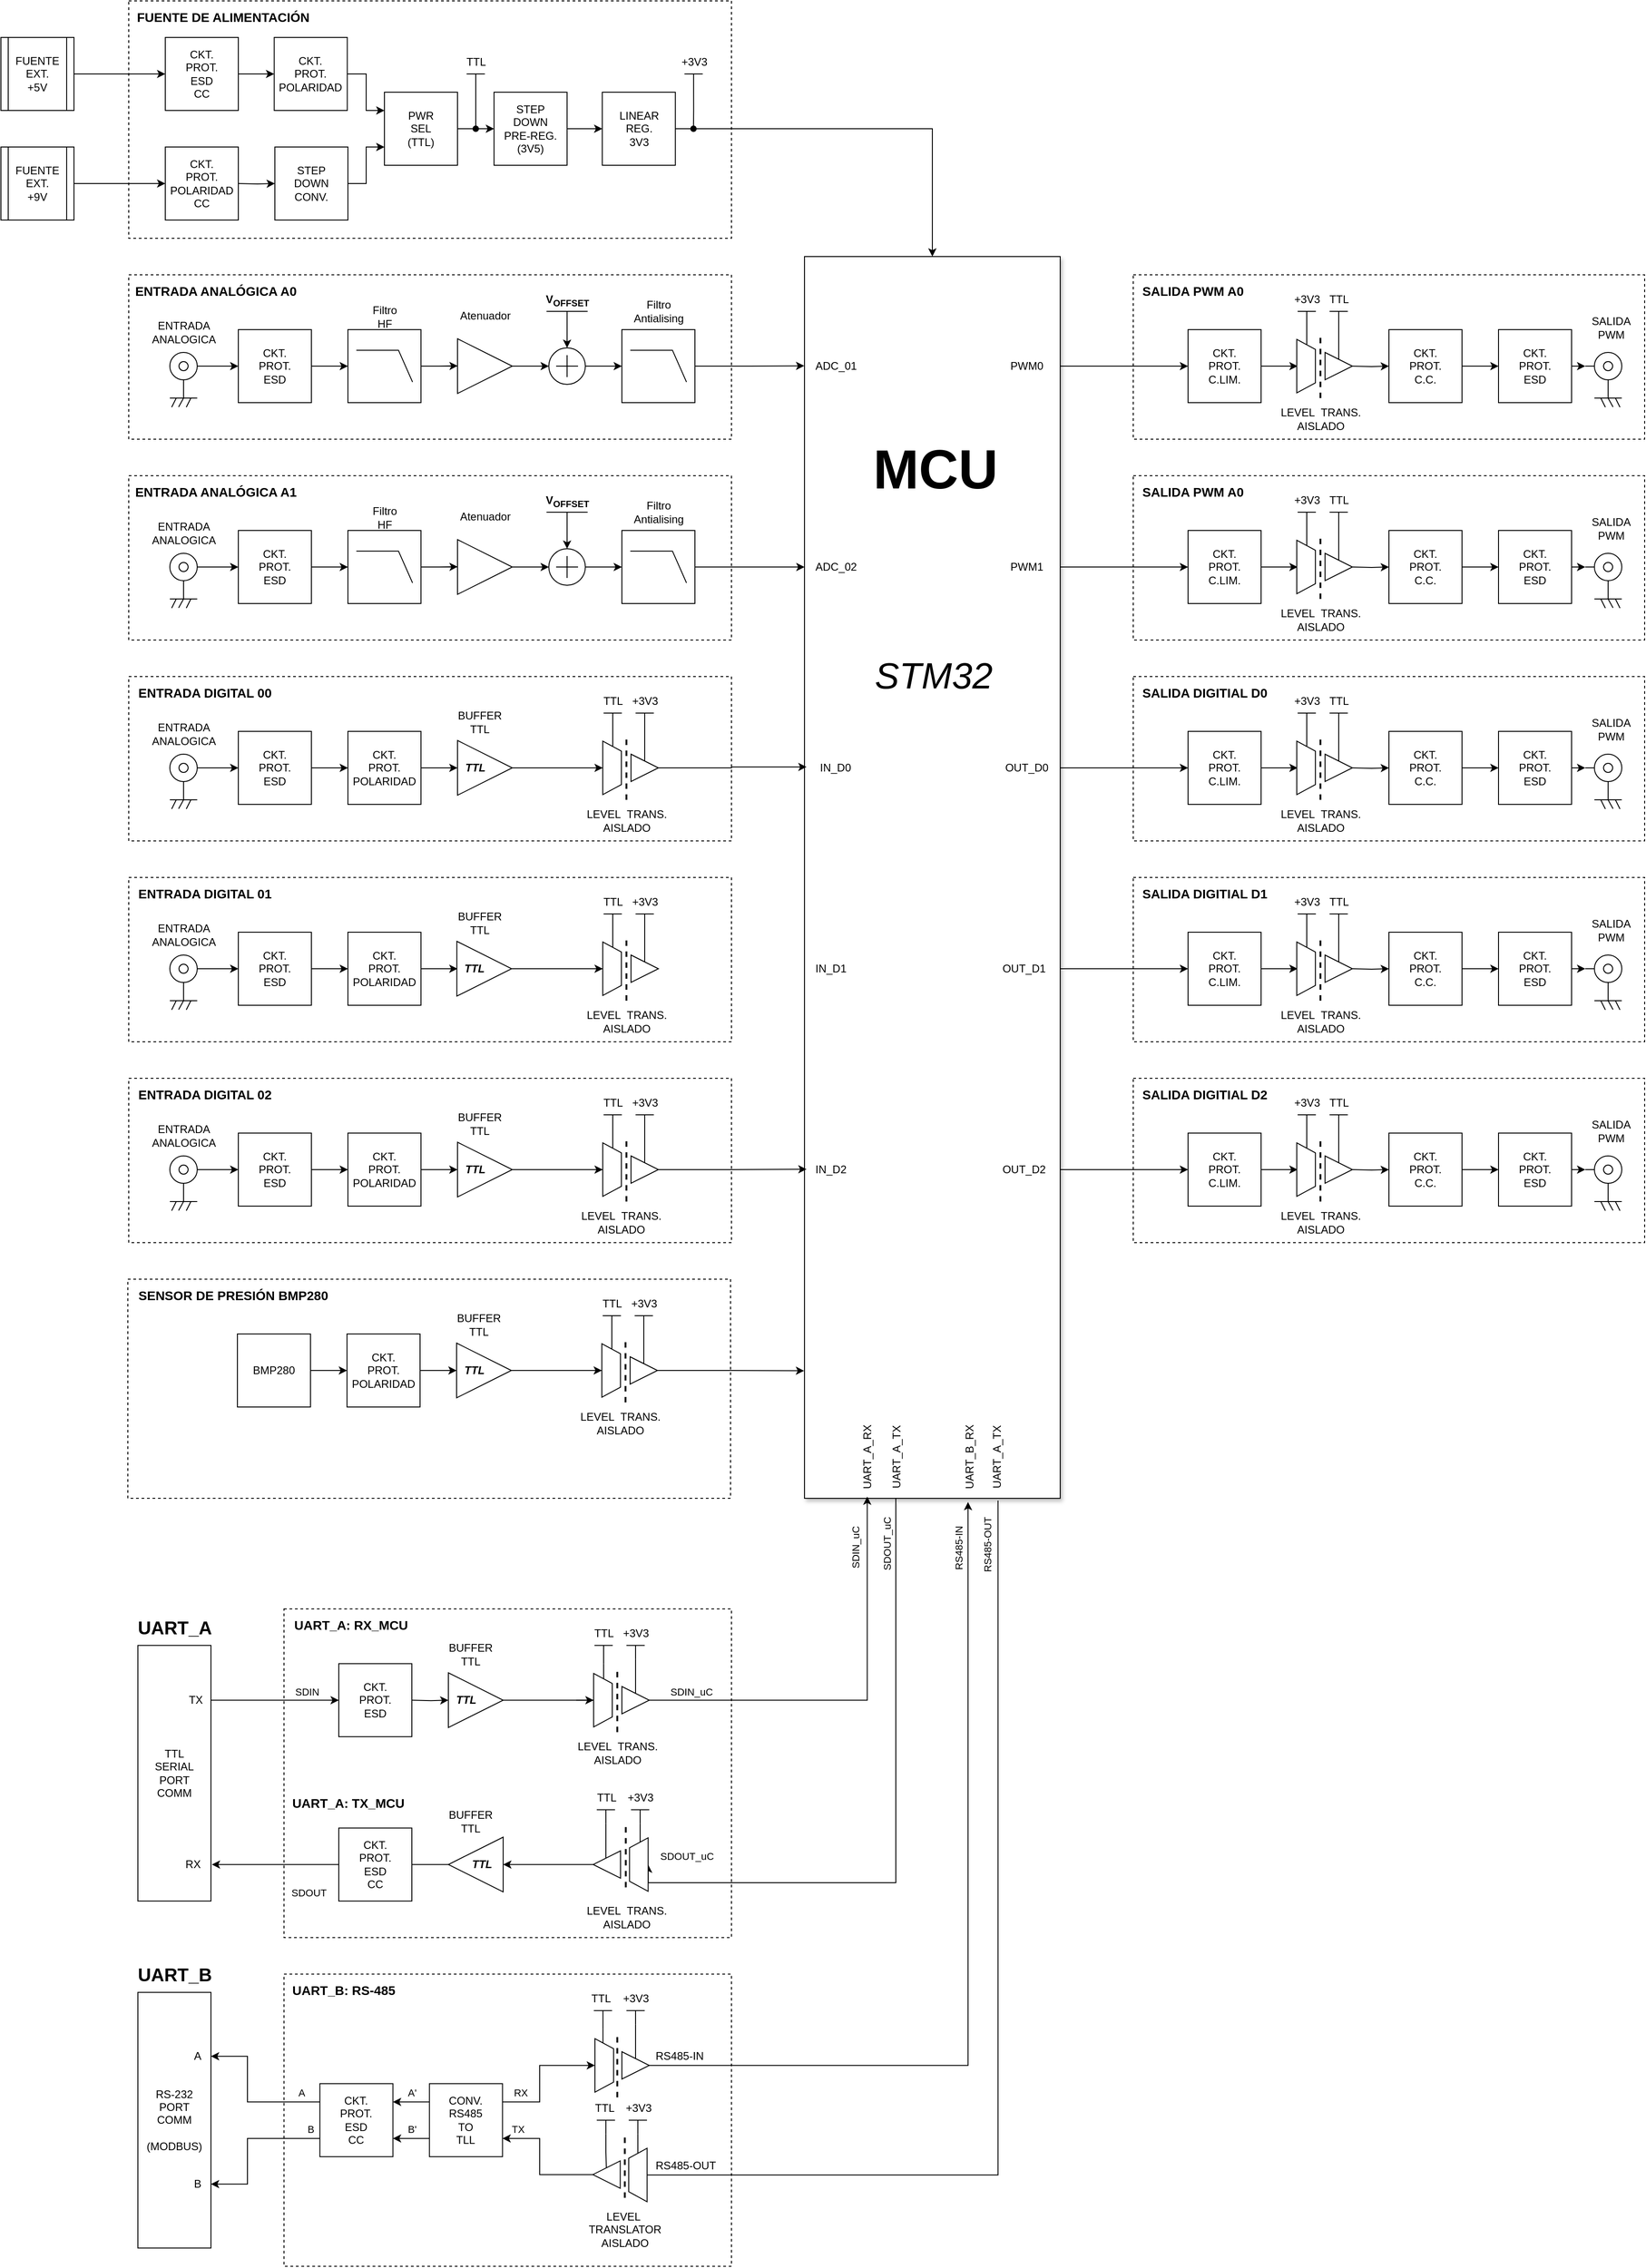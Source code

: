 <mxfile version="27.0.6">
  <diagram name="Página-1" id="OPmvR_xNg3Nn3lYLA73i">
    <mxGraphModel grid="1" page="1" gridSize="5" guides="1" tooltips="1" connect="1" arrows="1" fold="1" pageScale="1" pageWidth="2500" pageHeight="2500" math="0" shadow="0">
      <root>
        <mxCell id="0" />
        <mxCell id="1" parent="0" />
        <mxCell id="RaSThRchthCUQDR3iEfn-26" value="" style="rounded=0;whiteSpace=wrap;html=1;dashed=1;fillColor=none;" vertex="1" parent="1">
          <mxGeometry x="380" y="200" width="660" height="260" as="geometry" />
        </mxCell>
        <mxCell id="6sdn03XjU-XbY_COcO21-106" value="" style="rounded=0;whiteSpace=wrap;html=1;dashed=1;fillColor=none;" vertex="1" parent="1">
          <mxGeometry x="550" y="2361.12" width="490" height="320" as="geometry" />
        </mxCell>
        <mxCell id="6sdn03XjU-XbY_COcO21-37" value="" style="rounded=0;whiteSpace=wrap;html=1;dashed=1;fillColor=none;" vertex="1" parent="1">
          <mxGeometry x="550" y="1961.12" width="490" height="360" as="geometry" />
        </mxCell>
        <mxCell id="3lKRfwnc0ouoPAwV5v7Q-179" value="" style="rounded=0;whiteSpace=wrap;html=1;dashed=1;fillColor=none;" vertex="1" parent="1">
          <mxGeometry x="380" y="1380" width="660" height="180" as="geometry" />
        </mxCell>
        <mxCell id="3lKRfwnc0ouoPAwV5v7Q-35" value="" style="rounded=0;whiteSpace=wrap;html=1;dashed=1;fillColor=none;" vertex="1" parent="1">
          <mxGeometry x="380" y="500" width="660" height="180" as="geometry" />
        </mxCell>
        <mxCell id="3lKRfwnc0ouoPAwV5v7Q-2" value="CKT.&lt;br&gt;PROT.&lt;br&gt;ESD" style="rounded=0;whiteSpace=wrap;html=1;" vertex="1" parent="1">
          <mxGeometry x="500" y="560" width="80" height="80" as="geometry" />
        </mxCell>
        <mxCell id="3lKRfwnc0ouoPAwV5v7Q-4" value="" style="verticalLabelPosition=bottom;shadow=0;dashed=0;align=center;html=1;verticalAlign=top;shape=mxgraph.electrical.logic_gates.buffer2;" vertex="1" parent="1">
          <mxGeometry x="720" y="570" width="100" height="60" as="geometry" />
        </mxCell>
        <mxCell id="3lKRfwnc0ouoPAwV5v7Q-10" style="edgeStyle=orthogonalEdgeStyle;rounded=0;orthogonalLoop=1;jettySize=auto;html=1;exitX=1;exitY=0.5;exitDx=0;exitDy=0;exitPerimeter=0;entryX=0;entryY=0.5;entryDx=0;entryDy=0;endArrow=none;startFill=0;" edge="1" parent="1" source="3lKRfwnc0ouoPAwV5v7Q-5" target="3lKRfwnc0ouoPAwV5v7Q-4">
          <mxGeometry relative="1" as="geometry" />
        </mxCell>
        <mxCell id="3lKRfwnc0ouoPAwV5v7Q-27" style="edgeStyle=orthogonalEdgeStyle;rounded=0;orthogonalLoop=1;jettySize=auto;html=1;exitX=1;exitY=0.5;exitDx=0;exitDy=0;exitPerimeter=0;entryX=0.202;entryY=0.495;entryDx=0;entryDy=0;entryPerimeter=0;" edge="1" parent="1" source="3lKRfwnc0ouoPAwV5v7Q-5" target="3lKRfwnc0ouoPAwV5v7Q-4">
          <mxGeometry relative="1" as="geometry">
            <mxPoint x="720" y="600.143" as="targetPoint" />
          </mxGeometry>
        </mxCell>
        <mxCell id="3lKRfwnc0ouoPAwV5v7Q-5" value="" style="verticalLabelPosition=bottom;shadow=0;dashed=0;align=center;html=1;verticalAlign=top;shape=mxgraph.electrical.logic_gates.lowpass_filter;" vertex="1" parent="1">
          <mxGeometry x="620" y="560" width="80" height="80" as="geometry" />
        </mxCell>
        <mxCell id="3lKRfwnc0ouoPAwV5v7Q-11" value="Filtro&lt;br&gt;HF" style="text;html=1;align=center;verticalAlign=middle;resizable=0;points=[];autosize=1;strokeColor=none;fillColor=none;" vertex="1" parent="1">
          <mxGeometry x="635" y="523" width="50" height="45" as="geometry" />
        </mxCell>
        <mxCell id="3lKRfwnc0ouoPAwV5v7Q-12" value="" style="verticalLabelPosition=bottom;shadow=0;dashed=0;align=center;html=1;verticalAlign=top;shape=mxgraph.electrical.logic_gates.lowpass_filter;" vertex="1" parent="1">
          <mxGeometry x="920" y="560" width="80" height="80" as="geometry" />
        </mxCell>
        <mxCell id="3lKRfwnc0ouoPAwV5v7Q-14" value="Filtro&lt;br&gt;Antialising" style="text;html=1;align=center;verticalAlign=middle;resizable=0;points=[];autosize=1;strokeColor=none;fillColor=none;" vertex="1" parent="1">
          <mxGeometry x="920" y="520" width="80" height="40" as="geometry" />
        </mxCell>
        <mxCell id="3lKRfwnc0ouoPAwV5v7Q-18" value="" style="verticalLabelPosition=bottom;shadow=0;dashed=0;align=center;html=1;verticalAlign=top;shape=mxgraph.electrical.abstract.summation_point;" vertex="1" parent="1">
          <mxGeometry x="840" y="580" width="40" height="40" as="geometry" />
        </mxCell>
        <mxCell id="3lKRfwnc0ouoPAwV5v7Q-20" value="&lt;font style=&quot;font-size: 12px;&quot;&gt;&lt;b&gt;V&lt;sub style=&quot;&quot;&gt;OFFSET&lt;/sub&gt;&lt;/b&gt;&lt;/font&gt;" style="verticalLabelPosition=top;verticalAlign=bottom;shape=mxgraph.electrical.signal_sources.vdd;shadow=0;dashed=0;align=center;strokeWidth=1;fontSize=24;html=1;flipV=1;" vertex="1" parent="1">
          <mxGeometry x="837.5" y="540" width="45" height="20" as="geometry" />
        </mxCell>
        <mxCell id="3lKRfwnc0ouoPAwV5v7Q-22" style="edgeStyle=orthogonalEdgeStyle;rounded=0;orthogonalLoop=1;jettySize=auto;html=1;exitX=0.5;exitY=0;exitDx=0;exitDy=0;exitPerimeter=0;entryX=0.5;entryY=0;entryDx=0;entryDy=0;entryPerimeter=0;" edge="1" parent="1" source="3lKRfwnc0ouoPAwV5v7Q-20" target="3lKRfwnc0ouoPAwV5v7Q-18">
          <mxGeometry relative="1" as="geometry" />
        </mxCell>
        <mxCell id="3lKRfwnc0ouoPAwV5v7Q-23" style="edgeStyle=orthogonalEdgeStyle;rounded=0;orthogonalLoop=1;jettySize=auto;html=1;exitX=1;exitY=0.5;exitDx=0;exitDy=0;entryX=0;entryY=0.5;entryDx=0;entryDy=0;entryPerimeter=0;" edge="1" parent="1" source="3lKRfwnc0ouoPAwV5v7Q-4" target="3lKRfwnc0ouoPAwV5v7Q-18">
          <mxGeometry relative="1" as="geometry" />
        </mxCell>
        <mxCell id="3lKRfwnc0ouoPAwV5v7Q-24" style="edgeStyle=orthogonalEdgeStyle;rounded=0;orthogonalLoop=1;jettySize=auto;html=1;exitX=1;exitY=0.5;exitDx=0;exitDy=0;exitPerimeter=0;entryX=0;entryY=0.5;entryDx=0;entryDy=0;entryPerimeter=0;" edge="1" parent="1" source="3lKRfwnc0ouoPAwV5v7Q-18" target="3lKRfwnc0ouoPAwV5v7Q-12">
          <mxGeometry relative="1" as="geometry" />
        </mxCell>
        <mxCell id="3lKRfwnc0ouoPAwV5v7Q-28" value="Atenuador" style="text;html=1;align=center;verticalAlign=middle;resizable=0;points=[];autosize=1;strokeColor=none;fillColor=none;" vertex="1" parent="1">
          <mxGeometry x="730" y="530" width="80" height="30" as="geometry" />
        </mxCell>
        <mxCell id="3lKRfwnc0ouoPAwV5v7Q-32" style="edgeStyle=orthogonalEdgeStyle;rounded=0;orthogonalLoop=1;jettySize=auto;html=1;exitX=1;exitY=0.25;exitDx=0;exitDy=0;exitPerimeter=0;entryX=0;entryY=0.5;entryDx=0;entryDy=0;" edge="1" parent="1" source="3lKRfwnc0ouoPAwV5v7Q-29" target="3lKRfwnc0ouoPAwV5v7Q-2">
          <mxGeometry relative="1" as="geometry" />
        </mxCell>
        <mxCell id="3lKRfwnc0ouoPAwV5v7Q-29" value="" style="pointerEvents=1;verticalLabelPosition=bottom;shadow=0;dashed=0;align=center;html=1;verticalAlign=top;shape=mxgraph.electrical.miscellaneous.co-ax;" vertex="1" parent="1">
          <mxGeometry x="425" y="585" width="40" height="60" as="geometry" />
        </mxCell>
        <mxCell id="3lKRfwnc0ouoPAwV5v7Q-33" style="edgeStyle=orthogonalEdgeStyle;rounded=0;orthogonalLoop=1;jettySize=auto;html=1;exitX=1;exitY=0.5;exitDx=0;exitDy=0;entryX=0;entryY=0.5;entryDx=0;entryDy=0;entryPerimeter=0;" edge="1" parent="1" source="3lKRfwnc0ouoPAwV5v7Q-2" target="3lKRfwnc0ouoPAwV5v7Q-5">
          <mxGeometry relative="1" as="geometry" />
        </mxCell>
        <mxCell id="3lKRfwnc0ouoPAwV5v7Q-34" value="ENTRADA&lt;br&gt;ANALOGICA" style="text;html=1;align=center;verticalAlign=middle;resizable=0;points=[];autosize=1;strokeColor=none;fillColor=none;" vertex="1" parent="1">
          <mxGeometry x="395" y="540" width="90" height="45" as="geometry" />
        </mxCell>
        <mxCell id="3lKRfwnc0ouoPAwV5v7Q-36" value="" style="rounded=0;whiteSpace=wrap;html=1;dashed=1;fillColor=none;" vertex="1" parent="1">
          <mxGeometry x="380" y="720" width="660" height="180" as="geometry" />
        </mxCell>
        <mxCell id="3lKRfwnc0ouoPAwV5v7Q-37" value="CKT.&lt;br&gt;PROT.&lt;br&gt;ESD" style="rounded=0;whiteSpace=wrap;html=1;" vertex="1" parent="1">
          <mxGeometry x="500" y="780" width="80" height="80" as="geometry" />
        </mxCell>
        <mxCell id="3lKRfwnc0ouoPAwV5v7Q-38" value="" style="verticalLabelPosition=bottom;shadow=0;dashed=0;align=center;html=1;verticalAlign=top;shape=mxgraph.electrical.logic_gates.buffer2;" vertex="1" parent="1">
          <mxGeometry x="720" y="790" width="100" height="60" as="geometry" />
        </mxCell>
        <mxCell id="3lKRfwnc0ouoPAwV5v7Q-39" style="edgeStyle=orthogonalEdgeStyle;rounded=0;orthogonalLoop=1;jettySize=auto;html=1;exitX=1;exitY=0.5;exitDx=0;exitDy=0;exitPerimeter=0;entryX=0;entryY=0.5;entryDx=0;entryDy=0;endArrow=none;startFill=0;" edge="1" parent="1" source="3lKRfwnc0ouoPAwV5v7Q-41" target="3lKRfwnc0ouoPAwV5v7Q-38">
          <mxGeometry relative="1" as="geometry" />
        </mxCell>
        <mxCell id="3lKRfwnc0ouoPAwV5v7Q-40" style="edgeStyle=orthogonalEdgeStyle;rounded=0;orthogonalLoop=1;jettySize=auto;html=1;exitX=1;exitY=0.5;exitDx=0;exitDy=0;exitPerimeter=0;entryX=0.202;entryY=0.495;entryDx=0;entryDy=0;entryPerimeter=0;" edge="1" parent="1" source="3lKRfwnc0ouoPAwV5v7Q-41" target="3lKRfwnc0ouoPAwV5v7Q-38">
          <mxGeometry relative="1" as="geometry">
            <mxPoint x="720" y="820.143" as="targetPoint" />
          </mxGeometry>
        </mxCell>
        <mxCell id="3lKRfwnc0ouoPAwV5v7Q-41" value="" style="verticalLabelPosition=bottom;shadow=0;dashed=0;align=center;html=1;verticalAlign=top;shape=mxgraph.electrical.logic_gates.lowpass_filter;" vertex="1" parent="1">
          <mxGeometry x="620" y="780" width="80" height="80" as="geometry" />
        </mxCell>
        <mxCell id="3lKRfwnc0ouoPAwV5v7Q-44" value="Filtro&lt;br&gt;HF" style="text;html=1;align=center;verticalAlign=middle;resizable=0;points=[];autosize=1;strokeColor=none;fillColor=none;" vertex="1" parent="1">
          <mxGeometry x="635" y="743" width="50" height="45" as="geometry" />
        </mxCell>
        <mxCell id="qaGOUiasaQDMikoR0vgw-22" style="edgeStyle=orthogonalEdgeStyle;rounded=0;orthogonalLoop=1;jettySize=auto;html=1;exitX=1;exitY=0.5;exitDx=0;exitDy=0;exitPerimeter=0;entryX=0;entryY=0.25;entryDx=0;entryDy=0;" edge="1" parent="1" source="3lKRfwnc0ouoPAwV5v7Q-45" target="3lKRfwnc0ouoPAwV5v7Q-200">
          <mxGeometry relative="1" as="geometry" />
        </mxCell>
        <mxCell id="3lKRfwnc0ouoPAwV5v7Q-45" value="" style="verticalLabelPosition=bottom;shadow=0;dashed=0;align=center;html=1;verticalAlign=top;shape=mxgraph.electrical.logic_gates.lowpass_filter;" vertex="1" parent="1">
          <mxGeometry x="920" y="780" width="80" height="80" as="geometry" />
        </mxCell>
        <mxCell id="3lKRfwnc0ouoPAwV5v7Q-46" value="Filtro&lt;br&gt;Antialising" style="text;html=1;align=center;verticalAlign=middle;resizable=0;points=[];autosize=1;strokeColor=none;fillColor=none;" vertex="1" parent="1">
          <mxGeometry x="920" y="740" width="80" height="40" as="geometry" />
        </mxCell>
        <mxCell id="3lKRfwnc0ouoPAwV5v7Q-47" value="" style="verticalLabelPosition=bottom;shadow=0;dashed=0;align=center;html=1;verticalAlign=top;shape=mxgraph.electrical.abstract.summation_point;" vertex="1" parent="1">
          <mxGeometry x="840" y="800" width="40" height="40" as="geometry" />
        </mxCell>
        <mxCell id="3lKRfwnc0ouoPAwV5v7Q-49" style="edgeStyle=orthogonalEdgeStyle;rounded=0;orthogonalLoop=1;jettySize=auto;html=1;exitX=0.5;exitY=0;exitDx=0;exitDy=0;exitPerimeter=0;entryX=0.5;entryY=0;entryDx=0;entryDy=0;entryPerimeter=0;" edge="1" parent="1" target="3lKRfwnc0ouoPAwV5v7Q-47">
          <mxGeometry relative="1" as="geometry">
            <mxPoint x="860" y="780" as="sourcePoint" />
          </mxGeometry>
        </mxCell>
        <mxCell id="3lKRfwnc0ouoPAwV5v7Q-50" style="edgeStyle=orthogonalEdgeStyle;rounded=0;orthogonalLoop=1;jettySize=auto;html=1;exitX=1;exitY=0.5;exitDx=0;exitDy=0;entryX=0;entryY=0.5;entryDx=0;entryDy=0;entryPerimeter=0;" edge="1" parent="1" source="3lKRfwnc0ouoPAwV5v7Q-38" target="3lKRfwnc0ouoPAwV5v7Q-47">
          <mxGeometry relative="1" as="geometry" />
        </mxCell>
        <mxCell id="3lKRfwnc0ouoPAwV5v7Q-51" style="edgeStyle=orthogonalEdgeStyle;rounded=0;orthogonalLoop=1;jettySize=auto;html=1;exitX=1;exitY=0.5;exitDx=0;exitDy=0;exitPerimeter=0;entryX=0;entryY=0.5;entryDx=0;entryDy=0;entryPerimeter=0;" edge="1" parent="1" source="3lKRfwnc0ouoPAwV5v7Q-47" target="3lKRfwnc0ouoPAwV5v7Q-45">
          <mxGeometry relative="1" as="geometry" />
        </mxCell>
        <mxCell id="3lKRfwnc0ouoPAwV5v7Q-52" value="Atenuador" style="text;html=1;align=center;verticalAlign=middle;resizable=0;points=[];autosize=1;strokeColor=none;fillColor=none;" vertex="1" parent="1">
          <mxGeometry x="730" y="750" width="80" height="30" as="geometry" />
        </mxCell>
        <mxCell id="3lKRfwnc0ouoPAwV5v7Q-53" style="edgeStyle=orthogonalEdgeStyle;rounded=0;orthogonalLoop=1;jettySize=auto;html=1;exitX=1;exitY=0.25;exitDx=0;exitDy=0;exitPerimeter=0;entryX=0;entryY=0.5;entryDx=0;entryDy=0;" edge="1" parent="1" source="3lKRfwnc0ouoPAwV5v7Q-54" target="3lKRfwnc0ouoPAwV5v7Q-37">
          <mxGeometry relative="1" as="geometry" />
        </mxCell>
        <mxCell id="3lKRfwnc0ouoPAwV5v7Q-54" value="" style="pointerEvents=1;verticalLabelPosition=bottom;shadow=0;dashed=0;align=center;html=1;verticalAlign=top;shape=mxgraph.electrical.miscellaneous.co-ax;" vertex="1" parent="1">
          <mxGeometry x="425" y="805" width="40" height="60" as="geometry" />
        </mxCell>
        <mxCell id="3lKRfwnc0ouoPAwV5v7Q-55" style="edgeStyle=orthogonalEdgeStyle;rounded=0;orthogonalLoop=1;jettySize=auto;html=1;exitX=1;exitY=0.5;exitDx=0;exitDy=0;entryX=0;entryY=0.5;entryDx=0;entryDy=0;entryPerimeter=0;" edge="1" parent="1" source="3lKRfwnc0ouoPAwV5v7Q-37" target="3lKRfwnc0ouoPAwV5v7Q-41">
          <mxGeometry relative="1" as="geometry" />
        </mxCell>
        <mxCell id="3lKRfwnc0ouoPAwV5v7Q-56" value="ENTRADA&lt;br&gt;ANALOGICA" style="text;html=1;align=center;verticalAlign=middle;resizable=0;points=[];autosize=1;strokeColor=none;fillColor=none;" vertex="1" parent="1">
          <mxGeometry x="395" y="760" width="90" height="45" as="geometry" />
        </mxCell>
        <mxCell id="3lKRfwnc0ouoPAwV5v7Q-57" value="ENTRADA ANALÓGICA A0" style="text;html=1;align=center;verticalAlign=middle;resizable=0;points=[];autosize=1;strokeColor=none;fillColor=none;fontStyle=1;fontSize=14;" vertex="1" parent="1">
          <mxGeometry x="380" y="500" width="190" height="35" as="geometry" />
        </mxCell>
        <mxCell id="3lKRfwnc0ouoPAwV5v7Q-58" value="ENTRADA ANALÓGICA A1" style="text;html=1;align=center;verticalAlign=middle;resizable=0;points=[];autosize=1;strokeColor=none;fillColor=none;fontStyle=1;fontSize=14;" vertex="1" parent="1">
          <mxGeometry x="380" y="720" width="190" height="35" as="geometry" />
        </mxCell>
        <mxCell id="3lKRfwnc0ouoPAwV5v7Q-59" value="" style="rounded=0;whiteSpace=wrap;html=1;dashed=1;fillColor=none;" vertex="1" parent="1">
          <mxGeometry x="380" y="940" width="660" height="180" as="geometry" />
        </mxCell>
        <mxCell id="3lKRfwnc0ouoPAwV5v7Q-195" style="edgeStyle=orthogonalEdgeStyle;rounded=0;orthogonalLoop=1;jettySize=auto;html=1;exitX=1;exitY=0.5;exitDx=0;exitDy=0;entryX=0;entryY=0.5;entryDx=0;entryDy=0;" edge="1" parent="1" source="3lKRfwnc0ouoPAwV5v7Q-60" target="3lKRfwnc0ouoPAwV5v7Q-162">
          <mxGeometry relative="1" as="geometry" />
        </mxCell>
        <mxCell id="3lKRfwnc0ouoPAwV5v7Q-60" value="CKT.&lt;br&gt;PROT.&lt;br&gt;ESD" style="rounded=0;whiteSpace=wrap;html=1;" vertex="1" parent="1">
          <mxGeometry x="500" y="1000" width="80" height="80" as="geometry" />
        </mxCell>
        <mxCell id="3lKRfwnc0ouoPAwV5v7Q-76" style="edgeStyle=orthogonalEdgeStyle;rounded=0;orthogonalLoop=1;jettySize=auto;html=1;exitX=1;exitY=0.25;exitDx=0;exitDy=0;exitPerimeter=0;entryX=0;entryY=0.5;entryDx=0;entryDy=0;" edge="1" parent="1" source="3lKRfwnc0ouoPAwV5v7Q-77" target="3lKRfwnc0ouoPAwV5v7Q-60">
          <mxGeometry relative="1" as="geometry" />
        </mxCell>
        <mxCell id="3lKRfwnc0ouoPAwV5v7Q-77" value="" style="pointerEvents=1;verticalLabelPosition=bottom;shadow=0;dashed=0;align=center;html=1;verticalAlign=top;shape=mxgraph.electrical.miscellaneous.co-ax;" vertex="1" parent="1">
          <mxGeometry x="425" y="1025" width="40" height="60" as="geometry" />
        </mxCell>
        <mxCell id="3lKRfwnc0ouoPAwV5v7Q-79" value="ENTRADA&lt;br&gt;ANALOGICA" style="text;html=1;align=center;verticalAlign=middle;resizable=0;points=[];autosize=1;strokeColor=none;fillColor=none;" vertex="1" parent="1">
          <mxGeometry x="395" y="980" width="90" height="45" as="geometry" />
        </mxCell>
        <mxCell id="3lKRfwnc0ouoPAwV5v7Q-101" value="ENTRADA DIGITAL 00" style="text;html=1;align=center;verticalAlign=middle;resizable=0;points=[];autosize=1;strokeColor=none;fillColor=none;fontStyle=1;fontSize=14;" vertex="1" parent="1">
          <mxGeometry x="380" y="940" width="165" height="35" as="geometry" />
        </mxCell>
        <mxCell id="3lKRfwnc0ouoPAwV5v7Q-209" style="edgeStyle=orthogonalEdgeStyle;rounded=0;orthogonalLoop=1;jettySize=auto;html=1;exitX=1;exitY=0.5;exitDx=0;exitDy=0;entryX=0;entryY=0.5;entryDx=0;entryDy=0;" edge="1" parent="1" source="3lKRfwnc0ouoPAwV5v7Q-162">
          <mxGeometry relative="1" as="geometry">
            <mxPoint x="740" y="1040" as="targetPoint" />
          </mxGeometry>
        </mxCell>
        <mxCell id="3lKRfwnc0ouoPAwV5v7Q-162" value="CKT.&lt;br&gt;PROT.&lt;br&gt;POLARIDAD" style="rounded=0;whiteSpace=wrap;html=1;" vertex="1" parent="1">
          <mxGeometry x="620" y="1000" width="80" height="80" as="geometry" />
        </mxCell>
        <mxCell id="3lKRfwnc0ouoPAwV5v7Q-163" value="" style="rounded=0;whiteSpace=wrap;html=1;dashed=1;fillColor=none;" vertex="1" parent="1">
          <mxGeometry x="380" y="1160" width="660" height="180" as="geometry" />
        </mxCell>
        <mxCell id="3lKRfwnc0ouoPAwV5v7Q-164" style="edgeStyle=orthogonalEdgeStyle;rounded=0;orthogonalLoop=1;jettySize=auto;html=1;exitX=1;exitY=0.5;exitDx=0;exitDy=0;entryX=0;entryY=0.5;entryDx=0;entryDy=0;" edge="1" parent="1" source="3lKRfwnc0ouoPAwV5v7Q-178">
          <mxGeometry relative="1" as="geometry">
            <mxPoint x="740" y="1260" as="targetPoint" />
          </mxGeometry>
        </mxCell>
        <mxCell id="3lKRfwnc0ouoPAwV5v7Q-197" style="edgeStyle=orthogonalEdgeStyle;rounded=0;orthogonalLoop=1;jettySize=auto;html=1;exitX=1;exitY=0.5;exitDx=0;exitDy=0;entryX=0;entryY=0.5;entryDx=0;entryDy=0;" edge="1" parent="1" source="3lKRfwnc0ouoPAwV5v7Q-165" target="3lKRfwnc0ouoPAwV5v7Q-178">
          <mxGeometry relative="1" as="geometry" />
        </mxCell>
        <mxCell id="3lKRfwnc0ouoPAwV5v7Q-165" value="CKT.&lt;br&gt;PROT.&lt;br&gt;ESD" style="rounded=0;whiteSpace=wrap;html=1;" vertex="1" parent="1">
          <mxGeometry x="500" y="1220" width="80" height="80" as="geometry" />
        </mxCell>
        <mxCell id="3lKRfwnc0ouoPAwV5v7Q-171" style="edgeStyle=orthogonalEdgeStyle;rounded=0;orthogonalLoop=1;jettySize=auto;html=1;exitX=1;exitY=0.25;exitDx=0;exitDy=0;exitPerimeter=0;entryX=0;entryY=0.5;entryDx=0;entryDy=0;" edge="1" parent="1" source="3lKRfwnc0ouoPAwV5v7Q-172" target="3lKRfwnc0ouoPAwV5v7Q-165">
          <mxGeometry relative="1" as="geometry" />
        </mxCell>
        <mxCell id="3lKRfwnc0ouoPAwV5v7Q-172" value="" style="pointerEvents=1;verticalLabelPosition=bottom;shadow=0;dashed=0;align=center;html=1;verticalAlign=top;shape=mxgraph.electrical.miscellaneous.co-ax;" vertex="1" parent="1">
          <mxGeometry x="425" y="1245" width="40" height="60" as="geometry" />
        </mxCell>
        <mxCell id="3lKRfwnc0ouoPAwV5v7Q-173" value="ENTRADA&lt;br&gt;ANALOGICA" style="text;html=1;align=center;verticalAlign=middle;resizable=0;points=[];autosize=1;strokeColor=none;fillColor=none;" vertex="1" parent="1">
          <mxGeometry x="395" y="1200" width="90" height="45" as="geometry" />
        </mxCell>
        <mxCell id="3lKRfwnc0ouoPAwV5v7Q-174" value="ENTRADA DIGITAL 01" style="text;html=1;align=center;verticalAlign=middle;resizable=0;points=[];autosize=1;strokeColor=none;fillColor=none;fontStyle=1;fontSize=14;" vertex="1" parent="1">
          <mxGeometry x="380" y="1160" width="165" height="35" as="geometry" />
        </mxCell>
        <mxCell id="3lKRfwnc0ouoPAwV5v7Q-178" value="CKT.&lt;br&gt;PROT.&lt;br&gt;POLARIDAD" style="rounded=0;whiteSpace=wrap;html=1;" vertex="1" parent="1">
          <mxGeometry x="620" y="1220" width="80" height="80" as="geometry" />
        </mxCell>
        <mxCell id="3lKRfwnc0ouoPAwV5v7Q-180" style="edgeStyle=orthogonalEdgeStyle;rounded=0;orthogonalLoop=1;jettySize=auto;html=1;exitX=1;exitY=0.5;exitDx=0;exitDy=0;entryX=0;entryY=0.5;entryDx=0;entryDy=0;" edge="1" parent="1" source="3lKRfwnc0ouoPAwV5v7Q-194">
          <mxGeometry relative="1" as="geometry">
            <mxPoint x="740" y="1480" as="targetPoint" />
          </mxGeometry>
        </mxCell>
        <mxCell id="3lKRfwnc0ouoPAwV5v7Q-198" style="edgeStyle=orthogonalEdgeStyle;rounded=0;orthogonalLoop=1;jettySize=auto;html=1;exitX=1;exitY=0.5;exitDx=0;exitDy=0;entryX=0;entryY=0.5;entryDx=0;entryDy=0;" edge="1" parent="1" source="3lKRfwnc0ouoPAwV5v7Q-181" target="3lKRfwnc0ouoPAwV5v7Q-194">
          <mxGeometry relative="1" as="geometry" />
        </mxCell>
        <mxCell id="3lKRfwnc0ouoPAwV5v7Q-181" value="CKT.&lt;br&gt;PROT.&lt;br&gt;ESD" style="rounded=0;whiteSpace=wrap;html=1;" vertex="1" parent="1">
          <mxGeometry x="500" y="1440" width="80" height="80" as="geometry" />
        </mxCell>
        <mxCell id="3lKRfwnc0ouoPAwV5v7Q-187" style="edgeStyle=orthogonalEdgeStyle;rounded=0;orthogonalLoop=1;jettySize=auto;html=1;exitX=1;exitY=0.25;exitDx=0;exitDy=0;exitPerimeter=0;entryX=0;entryY=0.5;entryDx=0;entryDy=0;" edge="1" parent="1" source="3lKRfwnc0ouoPAwV5v7Q-188" target="3lKRfwnc0ouoPAwV5v7Q-181">
          <mxGeometry relative="1" as="geometry" />
        </mxCell>
        <mxCell id="3lKRfwnc0ouoPAwV5v7Q-188" value="" style="pointerEvents=1;verticalLabelPosition=bottom;shadow=0;dashed=0;align=center;html=1;verticalAlign=top;shape=mxgraph.electrical.miscellaneous.co-ax;" vertex="1" parent="1">
          <mxGeometry x="425" y="1465" width="40" height="60" as="geometry" />
        </mxCell>
        <mxCell id="3lKRfwnc0ouoPAwV5v7Q-189" value="ENTRADA&lt;br&gt;ANALOGICA" style="text;html=1;align=center;verticalAlign=middle;resizable=0;points=[];autosize=1;strokeColor=none;fillColor=none;" vertex="1" parent="1">
          <mxGeometry x="395" y="1420" width="90" height="45" as="geometry" />
        </mxCell>
        <mxCell id="3lKRfwnc0ouoPAwV5v7Q-190" value="ENTRADA DIGITAL 02" style="text;html=1;align=center;verticalAlign=middle;resizable=0;points=[];autosize=1;strokeColor=none;fillColor=none;fontStyle=1;fontSize=14;" vertex="1" parent="1">
          <mxGeometry x="380" y="1380" width="165" height="35" as="geometry" />
        </mxCell>
        <mxCell id="3lKRfwnc0ouoPAwV5v7Q-194" value="CKT.&lt;br&gt;PROT.&lt;br&gt;POLARIDAD" style="rounded=0;whiteSpace=wrap;html=1;" vertex="1" parent="1">
          <mxGeometry x="620" y="1440" width="80" height="80" as="geometry" />
        </mxCell>
        <mxCell id="3lKRfwnc0ouoPAwV5v7Q-341" style="edgeStyle=orthogonalEdgeStyle;rounded=0;orthogonalLoop=1;jettySize=auto;html=1;exitX=1;exitY=0.25;exitDx=0;exitDy=0;entryX=0;entryY=0.5;entryDx=0;entryDy=0;" edge="1" parent="1" source="3lKRfwnc0ouoPAwV5v7Q-200" target="3lKRfwnc0ouoPAwV5v7Q-340">
          <mxGeometry relative="1" as="geometry">
            <Array as="points">
              <mxPoint x="1400" y="820" />
            </Array>
          </mxGeometry>
        </mxCell>
        <mxCell id="3lKRfwnc0ouoPAwV5v7Q-342" style="edgeStyle=orthogonalEdgeStyle;rounded=0;orthogonalLoop=1;jettySize=auto;html=1;exitX=1;exitY=0.25;exitDx=0;exitDy=0;entryX=0;entryY=0.5;entryDx=0;entryDy=0;" edge="1" parent="1" source="3lKRfwnc0ouoPAwV5v7Q-200" target="3lKRfwnc0ouoPAwV5v7Q-323">
          <mxGeometry relative="1" as="geometry">
            <Array as="points">
              <mxPoint x="1400" y="600" />
            </Array>
          </mxGeometry>
        </mxCell>
        <mxCell id="3lKRfwnc0ouoPAwV5v7Q-358" style="edgeStyle=orthogonalEdgeStyle;rounded=0;orthogonalLoop=1;jettySize=auto;html=1;exitX=1;exitY=0.5;exitDx=0;exitDy=0;entryX=0;entryY=0.5;entryDx=0;entryDy=0;" edge="1" parent="1" source="3lKRfwnc0ouoPAwV5v7Q-200" target="3lKRfwnc0ouoPAwV5v7Q-357">
          <mxGeometry relative="1" as="geometry">
            <Array as="points">
              <mxPoint x="1400" y="1040" />
            </Array>
          </mxGeometry>
        </mxCell>
        <mxCell id="3lKRfwnc0ouoPAwV5v7Q-373" style="edgeStyle=orthogonalEdgeStyle;rounded=0;orthogonalLoop=1;jettySize=auto;html=1;exitX=1;exitY=0.75;exitDx=0;exitDy=0;entryX=0;entryY=0.5;entryDx=0;entryDy=0;" edge="1" parent="1" source="3lKRfwnc0ouoPAwV5v7Q-200" target="3lKRfwnc0ouoPAwV5v7Q-372">
          <mxGeometry relative="1" as="geometry">
            <Array as="points">
              <mxPoint x="1400" y="1260" />
            </Array>
          </mxGeometry>
        </mxCell>
        <mxCell id="3lKRfwnc0ouoPAwV5v7Q-388" style="edgeStyle=orthogonalEdgeStyle;rounded=0;orthogonalLoop=1;jettySize=auto;html=1;exitX=1;exitY=0.75;exitDx=0;exitDy=0;entryX=0;entryY=0.5;entryDx=0;entryDy=0;" edge="1" parent="1" source="3lKRfwnc0ouoPAwV5v7Q-200" target="3lKRfwnc0ouoPAwV5v7Q-387">
          <mxGeometry relative="1" as="geometry">
            <Array as="points">
              <mxPoint x="1400" y="1480" />
            </Array>
          </mxGeometry>
        </mxCell>
        <mxCell id="6sdn03XjU-XbY_COcO21-54" style="edgeStyle=orthogonalEdgeStyle;rounded=0;orthogonalLoop=1;jettySize=auto;html=1;exitX=0.5;exitY=1;exitDx=0;exitDy=0;entryX=0.5;entryY=1;entryDx=0;entryDy=0;" edge="1" parent="1" source="3lKRfwnc0ouoPAwV5v7Q-200" target="6sdn03XjU-XbY_COcO21-47">
          <mxGeometry relative="1" as="geometry">
            <Array as="points">
              <mxPoint x="1220" y="1840" />
              <mxPoint x="1220" y="2261" />
              <mxPoint x="949" y="2261" />
            </Array>
            <mxPoint x="1260" y="1961.12" as="sourcePoint" />
          </mxGeometry>
        </mxCell>
        <mxCell id="6sdn03XjU-XbY_COcO21-55" value="SDOUT_uC" style="edgeLabel;html=1;align=center;verticalAlign=middle;resizable=0;points=[];rotation=270;" connectable="0" vertex="1" parent="6sdn03XjU-XbY_COcO21-54">
          <mxGeometry x="-0.723" y="-2" relative="1" as="geometry">
            <mxPoint x="-8" y="-14" as="offset" />
          </mxGeometry>
        </mxCell>
        <mxCell id="6sdn03XjU-XbY_COcO21-153" style="edgeStyle=orthogonalEdgeStyle;rounded=0;orthogonalLoop=1;jettySize=auto;html=1;exitX=-0.028;exitY=0.53;exitDx=0;exitDy=0;entryX=0.5;entryY=1;entryDx=0;entryDy=0;endArrow=none;startFill=0;exitPerimeter=0;" edge="1" parent="1" source="1Z2X5GZ7vUzWExn99gd6-58" target="6sdn03XjU-XbY_COcO21-128">
          <mxGeometry relative="1" as="geometry">
            <Array as="points">
              <mxPoint x="1332" y="2581" />
            </Array>
            <mxPoint x="1330" y="1961.12" as="sourcePoint" />
          </mxGeometry>
        </mxCell>
        <mxCell id="3lKRfwnc0ouoPAwV5v7Q-200" value="" style="whiteSpace=wrap;html=1;shadow=1;" vertex="1" parent="1">
          <mxGeometry x="1120" y="480" width="280" height="1360" as="geometry" />
        </mxCell>
        <mxCell id="3lKRfwnc0ouoPAwV5v7Q-212" value="ADC_01" style="text;strokeColor=none;align=left;fillColor=none;html=1;verticalAlign=middle;whiteSpace=wrap;rounded=0;" vertex="1" parent="1">
          <mxGeometry x="1130" y="585" width="60" height="30" as="geometry" />
        </mxCell>
        <mxCell id="3lKRfwnc0ouoPAwV5v7Q-213" value="ADC_02" style="text;strokeColor=none;align=left;fillColor=none;html=1;verticalAlign=middle;whiteSpace=wrap;rounded=0;" vertex="1" parent="1">
          <mxGeometry x="1130" y="805" width="60" height="30" as="geometry" />
        </mxCell>
        <mxCell id="3lKRfwnc0ouoPAwV5v7Q-214" value="IN_D0" style="text;strokeColor=none;align=left;fillColor=none;html=1;verticalAlign=middle;whiteSpace=wrap;rounded=0;" vertex="1" parent="1">
          <mxGeometry x="1135" y="1025" width="60" height="30" as="geometry" />
        </mxCell>
        <mxCell id="3lKRfwnc0ouoPAwV5v7Q-215" value="IN_D1" style="text;strokeColor=none;align=left;fillColor=none;html=1;verticalAlign=middle;whiteSpace=wrap;rounded=0;" vertex="1" parent="1">
          <mxGeometry x="1130" y="1245" width="60" height="30" as="geometry" />
        </mxCell>
        <mxCell id="3lKRfwnc0ouoPAwV5v7Q-216" value="IN_D2" style="text;strokeColor=none;align=left;fillColor=none;html=1;verticalAlign=middle;whiteSpace=wrap;rounded=0;" vertex="1" parent="1">
          <mxGeometry x="1130" y="1465" width="60" height="30" as="geometry" />
        </mxCell>
        <mxCell id="3lKRfwnc0ouoPAwV5v7Q-217" value="" style="rounded=0;whiteSpace=wrap;html=1;dashed=1;fillColor=none;" vertex="1" parent="1">
          <mxGeometry x="1480" y="500" width="560" height="180" as="geometry" />
        </mxCell>
        <mxCell id="3lKRfwnc0ouoPAwV5v7Q-235" value="" style="pointerEvents=1;verticalLabelPosition=bottom;shadow=0;dashed=0;align=center;html=1;verticalAlign=top;shape=mxgraph.electrical.miscellaneous.co-ax;flipH=1;" vertex="1" parent="1">
          <mxGeometry x="1975" y="585" width="40" height="60" as="geometry" />
        </mxCell>
        <mxCell id="3lKRfwnc0ouoPAwV5v7Q-237" value="SALIDA&lt;br&gt;PWM" style="text;html=1;align=center;verticalAlign=middle;resizable=0;points=[];autosize=1;strokeColor=none;fillColor=none;" vertex="1" parent="1">
          <mxGeometry x="1970" y="535" width="65" height="45" as="geometry" />
        </mxCell>
        <mxCell id="3lKRfwnc0ouoPAwV5v7Q-238" value="" style="rounded=0;whiteSpace=wrap;html=1;dashed=1;fillColor=none;" vertex="1" parent="1">
          <mxGeometry x="1480" y="720" width="560" height="180" as="geometry" />
        </mxCell>
        <mxCell id="3lKRfwnc0ouoPAwV5v7Q-259" value="SALIDA PWM A0" style="text;html=1;align=center;verticalAlign=middle;resizable=0;points=[];autosize=1;strokeColor=none;fillColor=none;fontStyle=1;fontSize=14;" vertex="1" parent="1">
          <mxGeometry x="1480" y="500" width="130" height="35" as="geometry" />
        </mxCell>
        <mxCell id="3lKRfwnc0ouoPAwV5v7Q-261" value="" style="rounded=0;whiteSpace=wrap;html=1;dashed=1;fillColor=none;" vertex="1" parent="1">
          <mxGeometry x="1480" y="940" width="560" height="180" as="geometry" />
        </mxCell>
        <mxCell id="3lKRfwnc0ouoPAwV5v7Q-278" value="" style="rounded=0;whiteSpace=wrap;html=1;dashed=1;fillColor=none;" vertex="1" parent="1">
          <mxGeometry x="1480" y="1160" width="560" height="180" as="geometry" />
        </mxCell>
        <mxCell id="3lKRfwnc0ouoPAwV5v7Q-295" value="" style="rounded=0;whiteSpace=wrap;html=1;dashed=1;fillColor=none;" vertex="1" parent="1">
          <mxGeometry x="1480" y="1380" width="560" height="180" as="geometry" />
        </mxCell>
        <mxCell id="3lKRfwnc0ouoPAwV5v7Q-312" value="CKT.&lt;br&gt;PROT.&lt;br&gt;ESD" style="rounded=0;whiteSpace=wrap;html=1;" vertex="1" parent="1">
          <mxGeometry x="1880" y="560" width="80" height="80" as="geometry" />
        </mxCell>
        <mxCell id="3lKRfwnc0ouoPAwV5v7Q-313" style="edgeStyle=orthogonalEdgeStyle;rounded=0;orthogonalLoop=1;jettySize=auto;html=1;exitX=1;exitY=0.5;exitDx=0;exitDy=0;entryX=1;entryY=0.25;entryDx=0;entryDy=0;entryPerimeter=0;" edge="1" parent="1" source="3lKRfwnc0ouoPAwV5v7Q-312" target="3lKRfwnc0ouoPAwV5v7Q-235">
          <mxGeometry relative="1" as="geometry" />
        </mxCell>
        <mxCell id="3lKRfwnc0ouoPAwV5v7Q-315" style="edgeStyle=orthogonalEdgeStyle;rounded=0;orthogonalLoop=1;jettySize=auto;html=1;exitX=1;exitY=0.5;exitDx=0;exitDy=0;entryX=0;entryY=0.5;entryDx=0;entryDy=0;" edge="1" parent="1" source="3lKRfwnc0ouoPAwV5v7Q-314" target="3lKRfwnc0ouoPAwV5v7Q-312">
          <mxGeometry relative="1" as="geometry" />
        </mxCell>
        <mxCell id="3lKRfwnc0ouoPAwV5v7Q-314" value="CKT.&lt;br&gt;PROT.&lt;br&gt;C.C." style="rounded=0;whiteSpace=wrap;html=1;" vertex="1" parent="1">
          <mxGeometry x="1760" y="560" width="80" height="80" as="geometry" />
        </mxCell>
        <mxCell id="3lKRfwnc0ouoPAwV5v7Q-322" style="edgeStyle=orthogonalEdgeStyle;rounded=0;orthogonalLoop=1;jettySize=auto;html=1;exitX=1;exitY=0.5;exitDx=0;exitDy=0;entryX=0;entryY=0.5;entryDx=0;entryDy=0;" edge="1" parent="1" target="3lKRfwnc0ouoPAwV5v7Q-314">
          <mxGeometry relative="1" as="geometry">
            <mxPoint x="1720" y="600" as="sourcePoint" />
          </mxGeometry>
        </mxCell>
        <mxCell id="3lKRfwnc0ouoPAwV5v7Q-324" style="edgeStyle=orthogonalEdgeStyle;rounded=0;orthogonalLoop=1;jettySize=auto;html=1;exitX=1;exitY=0.5;exitDx=0;exitDy=0;entryX=0;entryY=0.5;entryDx=0;entryDy=0;" edge="1" parent="1" source="3lKRfwnc0ouoPAwV5v7Q-323">
          <mxGeometry relative="1" as="geometry">
            <mxPoint x="1660" y="600" as="targetPoint" />
          </mxGeometry>
        </mxCell>
        <mxCell id="3lKRfwnc0ouoPAwV5v7Q-323" value="CKT.&lt;br&gt;PROT.&lt;br&gt;C.LIM." style="rounded=0;whiteSpace=wrap;html=1;" vertex="1" parent="1">
          <mxGeometry x="1540" y="560" width="80" height="80" as="geometry" />
        </mxCell>
        <mxCell id="3lKRfwnc0ouoPAwV5v7Q-326" value="" style="pointerEvents=1;verticalLabelPosition=bottom;shadow=0;dashed=0;align=center;html=1;verticalAlign=top;shape=mxgraph.electrical.miscellaneous.co-ax;flipH=1;" vertex="1" parent="1">
          <mxGeometry x="1975" y="805" width="40" height="60" as="geometry" />
        </mxCell>
        <mxCell id="3lKRfwnc0ouoPAwV5v7Q-327" value="SALIDA&lt;br&gt;PWM" style="text;html=1;align=center;verticalAlign=middle;resizable=0;points=[];autosize=1;strokeColor=none;fillColor=none;" vertex="1" parent="1">
          <mxGeometry x="1970" y="755" width="65" height="45" as="geometry" />
        </mxCell>
        <mxCell id="3lKRfwnc0ouoPAwV5v7Q-328" value="SALIDA PWM A0" style="text;html=1;align=center;verticalAlign=middle;resizable=0;points=[];autosize=1;strokeColor=none;fillColor=none;fontStyle=1;fontSize=14;" vertex="1" parent="1">
          <mxGeometry x="1480" y="720" width="130" height="35" as="geometry" />
        </mxCell>
        <mxCell id="3lKRfwnc0ouoPAwV5v7Q-329" value="CKT.&lt;br&gt;PROT.&lt;br&gt;ESD" style="rounded=0;whiteSpace=wrap;html=1;" vertex="1" parent="1">
          <mxGeometry x="1880" y="780" width="80" height="80" as="geometry" />
        </mxCell>
        <mxCell id="3lKRfwnc0ouoPAwV5v7Q-330" style="edgeStyle=orthogonalEdgeStyle;rounded=0;orthogonalLoop=1;jettySize=auto;html=1;exitX=1;exitY=0.5;exitDx=0;exitDy=0;entryX=1;entryY=0.25;entryDx=0;entryDy=0;entryPerimeter=0;" edge="1" parent="1" source="3lKRfwnc0ouoPAwV5v7Q-329" target="3lKRfwnc0ouoPAwV5v7Q-326">
          <mxGeometry relative="1" as="geometry" />
        </mxCell>
        <mxCell id="3lKRfwnc0ouoPAwV5v7Q-331" style="edgeStyle=orthogonalEdgeStyle;rounded=0;orthogonalLoop=1;jettySize=auto;html=1;exitX=1;exitY=0.5;exitDx=0;exitDy=0;entryX=0;entryY=0.5;entryDx=0;entryDy=0;" edge="1" parent="1" source="3lKRfwnc0ouoPAwV5v7Q-332" target="3lKRfwnc0ouoPAwV5v7Q-329">
          <mxGeometry relative="1" as="geometry" />
        </mxCell>
        <mxCell id="3lKRfwnc0ouoPAwV5v7Q-332" value="CKT.&lt;br&gt;PROT.&lt;br&gt;C.C." style="rounded=0;whiteSpace=wrap;html=1;" vertex="1" parent="1">
          <mxGeometry x="1760" y="780" width="80" height="80" as="geometry" />
        </mxCell>
        <mxCell id="3lKRfwnc0ouoPAwV5v7Q-337" style="edgeStyle=orthogonalEdgeStyle;rounded=0;orthogonalLoop=1;jettySize=auto;html=1;exitX=1;exitY=0.5;exitDx=0;exitDy=0;entryX=0;entryY=0.5;entryDx=0;entryDy=0;" edge="1" parent="1" target="3lKRfwnc0ouoPAwV5v7Q-332">
          <mxGeometry relative="1" as="geometry">
            <mxPoint x="1720" y="820" as="sourcePoint" />
          </mxGeometry>
        </mxCell>
        <mxCell id="3lKRfwnc0ouoPAwV5v7Q-339" style="edgeStyle=orthogonalEdgeStyle;rounded=0;orthogonalLoop=1;jettySize=auto;html=1;exitX=1;exitY=0.5;exitDx=0;exitDy=0;entryX=0;entryY=0.5;entryDx=0;entryDy=0;" edge="1" parent="1" source="3lKRfwnc0ouoPAwV5v7Q-340">
          <mxGeometry relative="1" as="geometry">
            <mxPoint x="1660" y="820" as="targetPoint" />
          </mxGeometry>
        </mxCell>
        <mxCell id="3lKRfwnc0ouoPAwV5v7Q-340" value="CKT.&lt;br&gt;PROT.&lt;br&gt;C.LIM." style="rounded=0;whiteSpace=wrap;html=1;" vertex="1" parent="1">
          <mxGeometry x="1540" y="780" width="80" height="80" as="geometry" />
        </mxCell>
        <mxCell id="3lKRfwnc0ouoPAwV5v7Q-344" value="" style="pointerEvents=1;verticalLabelPosition=bottom;shadow=0;dashed=0;align=center;html=1;verticalAlign=top;shape=mxgraph.electrical.miscellaneous.co-ax;flipH=1;" vertex="1" parent="1">
          <mxGeometry x="1975" y="1025" width="40" height="60" as="geometry" />
        </mxCell>
        <mxCell id="3lKRfwnc0ouoPAwV5v7Q-345" value="SALIDA&lt;br&gt;PWM" style="text;html=1;align=center;verticalAlign=middle;resizable=0;points=[];autosize=1;strokeColor=none;fillColor=none;" vertex="1" parent="1">
          <mxGeometry x="1970" y="975" width="65" height="45" as="geometry" />
        </mxCell>
        <mxCell id="3lKRfwnc0ouoPAwV5v7Q-346" value="SALIDA DIGITIAL D0" style="text;html=1;align=center;verticalAlign=middle;resizable=0;points=[];autosize=1;strokeColor=none;fillColor=none;fontStyle=1;fontSize=14;" vertex="1" parent="1">
          <mxGeometry x="1480" y="940" width="155" height="35" as="geometry" />
        </mxCell>
        <mxCell id="3lKRfwnc0ouoPAwV5v7Q-347" value="CKT.&lt;br&gt;PROT.&lt;br&gt;ESD" style="rounded=0;whiteSpace=wrap;html=1;" vertex="1" parent="1">
          <mxGeometry x="1880" y="1000" width="80" height="80" as="geometry" />
        </mxCell>
        <mxCell id="3lKRfwnc0ouoPAwV5v7Q-348" style="edgeStyle=orthogonalEdgeStyle;rounded=0;orthogonalLoop=1;jettySize=auto;html=1;exitX=1;exitY=0.5;exitDx=0;exitDy=0;entryX=1;entryY=0.25;entryDx=0;entryDy=0;entryPerimeter=0;" edge="1" parent="1" source="3lKRfwnc0ouoPAwV5v7Q-347" target="3lKRfwnc0ouoPAwV5v7Q-344">
          <mxGeometry relative="1" as="geometry" />
        </mxCell>
        <mxCell id="3lKRfwnc0ouoPAwV5v7Q-349" style="edgeStyle=orthogonalEdgeStyle;rounded=0;orthogonalLoop=1;jettySize=auto;html=1;exitX=1;exitY=0.5;exitDx=0;exitDy=0;entryX=0;entryY=0.5;entryDx=0;entryDy=0;" edge="1" parent="1" source="3lKRfwnc0ouoPAwV5v7Q-350" target="3lKRfwnc0ouoPAwV5v7Q-347">
          <mxGeometry relative="1" as="geometry" />
        </mxCell>
        <mxCell id="3lKRfwnc0ouoPAwV5v7Q-350" value="CKT.&lt;br&gt;PROT.&lt;br&gt;C.C." style="rounded=0;whiteSpace=wrap;html=1;" vertex="1" parent="1">
          <mxGeometry x="1760" y="1000" width="80" height="80" as="geometry" />
        </mxCell>
        <mxCell id="3lKRfwnc0ouoPAwV5v7Q-354" style="edgeStyle=orthogonalEdgeStyle;rounded=0;orthogonalLoop=1;jettySize=auto;html=1;exitX=1;exitY=0.5;exitDx=0;exitDy=0;entryX=0;entryY=0.5;entryDx=0;entryDy=0;" edge="1" parent="1" target="3lKRfwnc0ouoPAwV5v7Q-350">
          <mxGeometry relative="1" as="geometry">
            <mxPoint x="1720" y="1040" as="sourcePoint" />
          </mxGeometry>
        </mxCell>
        <mxCell id="3lKRfwnc0ouoPAwV5v7Q-356" style="edgeStyle=orthogonalEdgeStyle;rounded=0;orthogonalLoop=1;jettySize=auto;html=1;exitX=1;exitY=0.5;exitDx=0;exitDy=0;entryX=0;entryY=0.5;entryDx=0;entryDy=0;" edge="1" parent="1" source="3lKRfwnc0ouoPAwV5v7Q-357">
          <mxGeometry relative="1" as="geometry">
            <mxPoint x="1660" y="1040" as="targetPoint" />
          </mxGeometry>
        </mxCell>
        <mxCell id="3lKRfwnc0ouoPAwV5v7Q-357" value="CKT.&lt;br&gt;PROT.&lt;br&gt;C.LIM." style="rounded=0;whiteSpace=wrap;html=1;" vertex="1" parent="1">
          <mxGeometry x="1540" y="1000" width="80" height="80" as="geometry" />
        </mxCell>
        <mxCell id="3lKRfwnc0ouoPAwV5v7Q-360" value="" style="pointerEvents=1;verticalLabelPosition=bottom;shadow=0;dashed=0;align=center;html=1;verticalAlign=top;shape=mxgraph.electrical.miscellaneous.co-ax;flipH=1;" vertex="1" parent="1">
          <mxGeometry x="1975" y="1245" width="40" height="60" as="geometry" />
        </mxCell>
        <mxCell id="3lKRfwnc0ouoPAwV5v7Q-361" value="SALIDA&lt;br&gt;PWM" style="text;html=1;align=center;verticalAlign=middle;resizable=0;points=[];autosize=1;strokeColor=none;fillColor=none;" vertex="1" parent="1">
          <mxGeometry x="1970" y="1195" width="65" height="45" as="geometry" />
        </mxCell>
        <mxCell id="3lKRfwnc0ouoPAwV5v7Q-362" value="CKT.&lt;br&gt;PROT.&lt;br&gt;ESD" style="rounded=0;whiteSpace=wrap;html=1;" vertex="1" parent="1">
          <mxGeometry x="1880" y="1220" width="80" height="80" as="geometry" />
        </mxCell>
        <mxCell id="3lKRfwnc0ouoPAwV5v7Q-363" style="edgeStyle=orthogonalEdgeStyle;rounded=0;orthogonalLoop=1;jettySize=auto;html=1;exitX=1;exitY=0.5;exitDx=0;exitDy=0;entryX=1;entryY=0.25;entryDx=0;entryDy=0;entryPerimeter=0;" edge="1" parent="1" source="3lKRfwnc0ouoPAwV5v7Q-362" target="3lKRfwnc0ouoPAwV5v7Q-360">
          <mxGeometry relative="1" as="geometry" />
        </mxCell>
        <mxCell id="3lKRfwnc0ouoPAwV5v7Q-364" style="edgeStyle=orthogonalEdgeStyle;rounded=0;orthogonalLoop=1;jettySize=auto;html=1;exitX=1;exitY=0.5;exitDx=0;exitDy=0;entryX=0;entryY=0.5;entryDx=0;entryDy=0;" edge="1" parent="1" source="3lKRfwnc0ouoPAwV5v7Q-365" target="3lKRfwnc0ouoPAwV5v7Q-362">
          <mxGeometry relative="1" as="geometry" />
        </mxCell>
        <mxCell id="3lKRfwnc0ouoPAwV5v7Q-365" value="CKT.&lt;br&gt;PROT.&lt;br&gt;C.C." style="rounded=0;whiteSpace=wrap;html=1;" vertex="1" parent="1">
          <mxGeometry x="1760" y="1220" width="80" height="80" as="geometry" />
        </mxCell>
        <mxCell id="3lKRfwnc0ouoPAwV5v7Q-369" style="edgeStyle=orthogonalEdgeStyle;rounded=0;orthogonalLoop=1;jettySize=auto;html=1;exitX=1;exitY=0.5;exitDx=0;exitDy=0;entryX=0;entryY=0.5;entryDx=0;entryDy=0;" edge="1" parent="1" target="3lKRfwnc0ouoPAwV5v7Q-365">
          <mxGeometry relative="1" as="geometry">
            <mxPoint x="1720" y="1260" as="sourcePoint" />
          </mxGeometry>
        </mxCell>
        <mxCell id="3lKRfwnc0ouoPAwV5v7Q-371" style="edgeStyle=orthogonalEdgeStyle;rounded=0;orthogonalLoop=1;jettySize=auto;html=1;exitX=1;exitY=0.5;exitDx=0;exitDy=0;entryX=0;entryY=0.5;entryDx=0;entryDy=0;" edge="1" parent="1" source="3lKRfwnc0ouoPAwV5v7Q-372">
          <mxGeometry relative="1" as="geometry">
            <mxPoint x="1660" y="1260" as="targetPoint" />
          </mxGeometry>
        </mxCell>
        <mxCell id="3lKRfwnc0ouoPAwV5v7Q-372" value="CKT.&lt;br&gt;PROT.&lt;br&gt;C.LIM." style="rounded=0;whiteSpace=wrap;html=1;" vertex="1" parent="1">
          <mxGeometry x="1540" y="1220" width="80" height="80" as="geometry" />
        </mxCell>
        <mxCell id="3lKRfwnc0ouoPAwV5v7Q-375" value="" style="pointerEvents=1;verticalLabelPosition=bottom;shadow=0;dashed=0;align=center;html=1;verticalAlign=top;shape=mxgraph.electrical.miscellaneous.co-ax;flipH=1;" vertex="1" parent="1">
          <mxGeometry x="1975" y="1465" width="40" height="60" as="geometry" />
        </mxCell>
        <mxCell id="3lKRfwnc0ouoPAwV5v7Q-376" value="SALIDA&lt;br&gt;PWM" style="text;html=1;align=center;verticalAlign=middle;resizable=0;points=[];autosize=1;strokeColor=none;fillColor=none;" vertex="1" parent="1">
          <mxGeometry x="1970" y="1415" width="65" height="45" as="geometry" />
        </mxCell>
        <mxCell id="3lKRfwnc0ouoPAwV5v7Q-377" value="CKT.&lt;br&gt;PROT.&lt;br&gt;ESD" style="rounded=0;whiteSpace=wrap;html=1;" vertex="1" parent="1">
          <mxGeometry x="1880" y="1440" width="80" height="80" as="geometry" />
        </mxCell>
        <mxCell id="3lKRfwnc0ouoPAwV5v7Q-378" style="edgeStyle=orthogonalEdgeStyle;rounded=0;orthogonalLoop=1;jettySize=auto;html=1;exitX=1;exitY=0.5;exitDx=0;exitDy=0;entryX=1;entryY=0.25;entryDx=0;entryDy=0;entryPerimeter=0;" edge="1" parent="1" source="3lKRfwnc0ouoPAwV5v7Q-377" target="3lKRfwnc0ouoPAwV5v7Q-375">
          <mxGeometry relative="1" as="geometry" />
        </mxCell>
        <mxCell id="3lKRfwnc0ouoPAwV5v7Q-379" style="edgeStyle=orthogonalEdgeStyle;rounded=0;orthogonalLoop=1;jettySize=auto;html=1;exitX=1;exitY=0.5;exitDx=0;exitDy=0;entryX=0;entryY=0.5;entryDx=0;entryDy=0;" edge="1" parent="1" source="3lKRfwnc0ouoPAwV5v7Q-380" target="3lKRfwnc0ouoPAwV5v7Q-377">
          <mxGeometry relative="1" as="geometry" />
        </mxCell>
        <mxCell id="3lKRfwnc0ouoPAwV5v7Q-380" value="CKT.&lt;br&gt;PROT.&lt;br&gt;C.C." style="rounded=0;whiteSpace=wrap;html=1;" vertex="1" parent="1">
          <mxGeometry x="1760" y="1440" width="80" height="80" as="geometry" />
        </mxCell>
        <mxCell id="3lKRfwnc0ouoPAwV5v7Q-384" style="edgeStyle=orthogonalEdgeStyle;rounded=0;orthogonalLoop=1;jettySize=auto;html=1;exitX=1;exitY=0.5;exitDx=0;exitDy=0;entryX=0;entryY=0.5;entryDx=0;entryDy=0;" edge="1" parent="1" target="3lKRfwnc0ouoPAwV5v7Q-380">
          <mxGeometry relative="1" as="geometry">
            <mxPoint x="1720" y="1480" as="sourcePoint" />
          </mxGeometry>
        </mxCell>
        <mxCell id="3lKRfwnc0ouoPAwV5v7Q-386" style="edgeStyle=orthogonalEdgeStyle;rounded=0;orthogonalLoop=1;jettySize=auto;html=1;exitX=1;exitY=0.5;exitDx=0;exitDy=0;entryX=0;entryY=0.5;entryDx=0;entryDy=0;" edge="1" parent="1" source="3lKRfwnc0ouoPAwV5v7Q-387">
          <mxGeometry relative="1" as="geometry">
            <mxPoint x="1660" y="1480" as="targetPoint" />
          </mxGeometry>
        </mxCell>
        <mxCell id="3lKRfwnc0ouoPAwV5v7Q-387" value="CKT.&lt;br&gt;PROT.&lt;br&gt;C.LIM." style="rounded=0;whiteSpace=wrap;html=1;" vertex="1" parent="1">
          <mxGeometry x="1540" y="1440" width="80" height="80" as="geometry" />
        </mxCell>
        <mxCell id="3lKRfwnc0ouoPAwV5v7Q-389" value="SALIDA DIGITIAL D1" style="text;html=1;align=center;verticalAlign=middle;resizable=0;points=[];autosize=1;strokeColor=none;fillColor=none;fontStyle=1;fontSize=14;" vertex="1" parent="1">
          <mxGeometry x="1480" y="1160" width="155" height="35" as="geometry" />
        </mxCell>
        <mxCell id="3lKRfwnc0ouoPAwV5v7Q-390" value="SALIDA DIGITIAL D2" style="text;html=1;align=center;verticalAlign=middle;resizable=0;points=[];autosize=1;strokeColor=none;fillColor=none;fontStyle=1;fontSize=14;" vertex="1" parent="1">
          <mxGeometry x="1480" y="1380" width="155" height="35" as="geometry" />
        </mxCell>
        <mxCell id="3lKRfwnc0ouoPAwV5v7Q-391" value="PWM0" style="text;html=1;align=center;verticalAlign=middle;resizable=0;points=[];autosize=1;strokeColor=none;fillColor=none;" vertex="1" parent="1">
          <mxGeometry x="1335" y="585" width="55" height="30" as="geometry" />
        </mxCell>
        <mxCell id="3lKRfwnc0ouoPAwV5v7Q-392" value="PWM1" style="text;html=1;align=center;verticalAlign=middle;resizable=0;points=[];autosize=1;strokeColor=none;fillColor=none;" vertex="1" parent="1">
          <mxGeometry x="1335" y="805" width="55" height="30" as="geometry" />
        </mxCell>
        <mxCell id="3lKRfwnc0ouoPAwV5v7Q-393" value="OUT_D0" style="text;html=1;align=center;verticalAlign=middle;resizable=0;points=[];autosize=1;strokeColor=none;fillColor=none;" vertex="1" parent="1">
          <mxGeometry x="1328" y="1025" width="70" height="30" as="geometry" />
        </mxCell>
        <mxCell id="3lKRfwnc0ouoPAwV5v7Q-394" value="OUT_D1" style="text;html=1;align=center;verticalAlign=middle;resizable=0;points=[];autosize=1;strokeColor=none;fillColor=none;" vertex="1" parent="1">
          <mxGeometry x="1325" y="1245" width="70" height="30" as="geometry" />
        </mxCell>
        <mxCell id="3lKRfwnc0ouoPAwV5v7Q-395" value="OUT_D2" style="text;html=1;align=center;verticalAlign=middle;resizable=0;points=[];autosize=1;strokeColor=none;fillColor=none;" vertex="1" parent="1">
          <mxGeometry x="1325" y="1465" width="70" height="30" as="geometry" />
        </mxCell>
        <mxCell id="3lKRfwnc0ouoPAwV5v7Q-396" value="MCU" style="text;html=1;align=center;verticalAlign=middle;resizable=0;points=[];autosize=1;strokeColor=none;fillColor=none;fontSize=60;fontStyle=1" vertex="1" parent="1">
          <mxGeometry x="1183" y="668" width="160" height="90" as="geometry" />
        </mxCell>
        <mxCell id="3lKRfwnc0ouoPAwV5v7Q-397" value="&lt;font style=&quot;font-size: 12px;&quot;&gt;&lt;b&gt;V&lt;sub style=&quot;&quot;&gt;OFFSET&lt;/sub&gt;&lt;/b&gt;&lt;/font&gt;" style="verticalLabelPosition=top;verticalAlign=bottom;shape=mxgraph.electrical.signal_sources.vdd;shadow=0;dashed=0;align=center;strokeWidth=1;fontSize=24;html=1;flipV=1;" vertex="1" parent="1">
          <mxGeometry x="837.5" y="760" width="45" height="20" as="geometry" />
        </mxCell>
        <mxCell id="6sdn03XjU-XbY_COcO21-3" style="edgeStyle=orthogonalEdgeStyle;rounded=0;orthogonalLoop=1;jettySize=auto;html=1;entryX=0;entryY=0.5;entryDx=0;entryDy=0;" edge="1" parent="1" target="6sdn03XjU-XbY_COcO21-8">
          <mxGeometry relative="1" as="geometry">
            <mxPoint x="690" y="2061.12" as="sourcePoint" />
          </mxGeometry>
        </mxCell>
        <mxCell id="6sdn03XjU-XbY_COcO21-21" value="SDIN" style="edgeLabel;html=1;align=center;verticalAlign=middle;resizable=0;points=[];" connectable="0" vertex="1" parent="6sdn03XjU-XbY_COcO21-3">
          <mxGeometry x="-0.461" relative="1" as="geometry">
            <mxPoint x="-126" y="-10" as="offset" />
          </mxGeometry>
        </mxCell>
        <mxCell id="6sdn03XjU-XbY_COcO21-9" style="edgeStyle=orthogonalEdgeStyle;rounded=0;orthogonalLoop=1;jettySize=auto;html=1;exitX=1;exitY=0.5;exitDx=0;exitDy=0;entryX=0.5;entryY=1;entryDx=0;entryDy=0;" edge="1" parent="1" source="6sdn03XjU-XbY_COcO21-8" target="6sdn03XjU-XbY_COcO21-11">
          <mxGeometry relative="1" as="geometry">
            <mxPoint x="870" y="2061.12" as="targetPoint" />
          </mxGeometry>
        </mxCell>
        <mxCell id="6sdn03XjU-XbY_COcO21-8" value="&lt;b&gt;&lt;i&gt;&amp;nbsp; TTL&lt;/i&gt;&lt;/b&gt;" style="triangle;whiteSpace=wrap;html=1;align=left;" vertex="1" parent="1">
          <mxGeometry x="730" y="2031.12" width="60" height="60" as="geometry" />
        </mxCell>
        <mxCell id="6sdn03XjU-XbY_COcO21-16" style="edgeStyle=orthogonalEdgeStyle;rounded=0;orthogonalLoop=1;jettySize=auto;html=1;exitX=0.5;exitY=0;exitDx=0;exitDy=0;exitPerimeter=0;entryX=1;entryY=0.5;entryDx=0;entryDy=0;endArrow=none;startFill=0;" edge="1" parent="1" source="6sdn03XjU-XbY_COcO21-13" target="6sdn03XjU-XbY_COcO21-10">
          <mxGeometry relative="1" as="geometry">
            <Array as="points">
              <mxPoint x="935" y="2061.12" />
            </Array>
          </mxGeometry>
        </mxCell>
        <mxCell id="6sdn03XjU-XbY_COcO21-13" value="&lt;font style=&quot;font-size: 12px;&quot;&gt;+3V3&lt;/font&gt;" style="verticalLabelPosition=top;verticalAlign=bottom;shape=mxgraph.electrical.signal_sources.vdd;shadow=0;dashed=0;align=center;strokeWidth=1;fontSize=24;html=1;flipV=1;spacingTop=0;" vertex="1" parent="1">
          <mxGeometry x="925" y="2001.12" width="20" height="15" as="geometry" />
        </mxCell>
        <mxCell id="6sdn03XjU-XbY_COcO21-15" style="edgeStyle=orthogonalEdgeStyle;rounded=0;orthogonalLoop=1;jettySize=auto;html=1;exitX=0.5;exitY=0;exitDx=0;exitDy=0;exitPerimeter=0;entryX=0.5;entryY=1;entryDx=0;entryDy=0;endArrow=none;startFill=0;" edge="1" parent="1" source="6sdn03XjU-XbY_COcO21-14" target="6sdn03XjU-XbY_COcO21-11">
          <mxGeometry relative="1" as="geometry">
            <Array as="points">
              <mxPoint x="900" y="2061.12" />
              <mxPoint x="870" y="2061.12" />
              <mxPoint x="870" y="2061.12" />
            </Array>
          </mxGeometry>
        </mxCell>
        <mxCell id="6sdn03XjU-XbY_COcO21-14" value="&lt;font style=&quot;font-size: 12px;&quot;&gt;TTL&lt;/font&gt;" style="verticalLabelPosition=top;verticalAlign=bottom;shape=mxgraph.electrical.signal_sources.vdd;shadow=0;dashed=0;align=center;strokeWidth=1;fontSize=24;html=1;flipV=1;spacingTop=0;" vertex="1" parent="1">
          <mxGeometry x="890" y="2001.12" width="20" height="20" as="geometry" />
        </mxCell>
        <mxCell id="6sdn03XjU-XbY_COcO21-22" style="edgeStyle=orthogonalEdgeStyle;rounded=0;orthogonalLoop=1;jettySize=auto;html=1;exitX=1;exitY=0.5;exitDx=0;exitDy=0;entryX=0.021;entryY=0.49;entryDx=0;entryDy=0;entryPerimeter=0;" edge="1" parent="1" source="6sdn03XjU-XbY_COcO21-10" target="1Z2X5GZ7vUzWExn99gd6-54">
          <mxGeometry relative="1" as="geometry">
            <mxPoint x="1190" y="1961.12" as="targetPoint" />
          </mxGeometry>
        </mxCell>
        <mxCell id="6sdn03XjU-XbY_COcO21-23" value="SDIN_uC" style="edgeLabel;html=1;align=center;verticalAlign=middle;resizable=0;points=[];rotation=-90;" connectable="0" vertex="1" parent="6sdn03XjU-XbY_COcO21-22">
          <mxGeometry x="0.687" y="-3" relative="1" as="geometry">
            <mxPoint x="-16" y="-16" as="offset" />
          </mxGeometry>
        </mxCell>
        <mxCell id="6sdn03XjU-XbY_COcO21-10" value="" style="triangle;whiteSpace=wrap;html=1;" vertex="1" parent="1">
          <mxGeometry x="920" y="2046.12" width="30" height="30" as="geometry" />
        </mxCell>
        <mxCell id="6sdn03XjU-XbY_COcO21-11" value="" style="shape=trapezoid;perimeter=trapezoidPerimeter;whiteSpace=wrap;html=1;fixedSize=1;rotation=90;size=10.97;" vertex="1" parent="1">
          <mxGeometry x="870" y="2050.92" width="58.56" height="20.41" as="geometry" />
        </mxCell>
        <mxCell id="6sdn03XjU-XbY_COcO21-17" value="" style="endArrow=none;dashed=1;html=1;rounded=0;strokeWidth=2;" edge="1" parent="1">
          <mxGeometry width="50" height="50" relative="1" as="geometry">
            <mxPoint x="915" y="2096.12" as="sourcePoint" />
            <mxPoint x="915" y="2026.12" as="targetPoint" />
          </mxGeometry>
        </mxCell>
        <mxCell id="6sdn03XjU-XbY_COcO21-18" value="BUFFER&lt;br&gt;TTL" style="text;html=1;align=center;verticalAlign=middle;resizable=0;points=[];autosize=1;strokeColor=none;fillColor=none;" vertex="1" parent="1">
          <mxGeometry x="719.28" y="1988.62" width="70" height="45" as="geometry" />
        </mxCell>
        <mxCell id="6sdn03XjU-XbY_COcO21-20" value="&lt;span style=&quot;color: rgba(0, 0, 0, 0); font-family: monospace; font-size: 0px; text-align: start;&quot;&gt;%3CmxGraphModel%3E%3Croot%3E%3CmxCell%20id%3D%220%22%2F%3E%3CmxCell%20id%3D%221%22%20parent%3D%220%22%2F%3E%3CmxCell%20id%3D%222%22%20value%3D%22LEVEL%26amp%3Bnbsp%3B%20TRANS.%26lt%3Bbr%26gt%3BAISLADO%22%20style%3D%22text%3Bhtml%3D1%3Balign%3Dcenter%3BverticalAlign%3Dmiddle%3Bresizable%3D0%3Bpoints%3D%5B%5D%3Bautosize%3D1%3BstrokeColor%3Dnone%3BfillColor%3Dnone%3B%22%20vertex%3D%221%22%20parent%3D%221%22%3E%3CmxGeometry%20x%3D%22863.56%22%20y%3D%221515%22%20width%3D%22110%22%20height%3D%2245%22%20as%3D%22geometry%22%2F%3E%3C%2FmxCell%3E%3C%2Froot%3E%3C%2FmxGraphModel%3E&lt;/span&gt;" style="text;html=1;align=center;verticalAlign=middle;resizable=0;points=[];autosize=1;strokeColor=none;fillColor=none;" vertex="1" parent="1">
          <mxGeometry x="905" y="2106.12" width="20" height="30" as="geometry" />
        </mxCell>
        <mxCell id="6sdn03XjU-XbY_COcO21-41" value="&lt;i&gt;&lt;b&gt;TTL&amp;nbsp; &amp;nbsp;&lt;/b&gt;&lt;/i&gt;" style="triangle;whiteSpace=wrap;html=1;flipH=1;align=right;" vertex="1" parent="1">
          <mxGeometry x="730" y="2211.12" width="60" height="60" as="geometry" />
        </mxCell>
        <mxCell id="6sdn03XjU-XbY_COcO21-52" style="edgeStyle=orthogonalEdgeStyle;rounded=0;orthogonalLoop=1;jettySize=auto;html=1;exitX=0.5;exitY=0;exitDx=0;exitDy=0;exitPerimeter=0;entryX=0.5;entryY=1;entryDx=0;entryDy=0;" edge="1" parent="1" source="6sdn03XjU-XbY_COcO21-43" target="6sdn03XjU-XbY_COcO21-47">
          <mxGeometry relative="1" as="geometry">
            <Array as="points">
              <mxPoint x="940" y="2241.12" />
            </Array>
          </mxGeometry>
        </mxCell>
        <mxCell id="6sdn03XjU-XbY_COcO21-43" value="&lt;font style=&quot;font-size: 12px;&quot;&gt;+3V3&lt;/font&gt;" style="verticalLabelPosition=top;verticalAlign=bottom;shape=mxgraph.electrical.signal_sources.vdd;shadow=0;dashed=0;align=center;strokeWidth=1;fontSize=24;html=1;flipV=1;spacingTop=0;" vertex="1" parent="1">
          <mxGeometry x="930" y="2181.12" width="20" height="15" as="geometry" />
        </mxCell>
        <mxCell id="6sdn03XjU-XbY_COcO21-51" style="edgeStyle=orthogonalEdgeStyle;rounded=0;orthogonalLoop=1;jettySize=auto;html=1;exitX=0.5;exitY=0;exitDx=0;exitDy=0;exitPerimeter=0;entryX=0;entryY=0.5;entryDx=0;entryDy=0;" edge="1" parent="1" source="6sdn03XjU-XbY_COcO21-45" target="6sdn03XjU-XbY_COcO21-46">
          <mxGeometry relative="1" as="geometry">
            <Array as="points">
              <mxPoint x="903.28" y="2241.12" />
            </Array>
          </mxGeometry>
        </mxCell>
        <mxCell id="6sdn03XjU-XbY_COcO21-45" value="&lt;font style=&quot;font-size: 12px;&quot;&gt;TTL&lt;/font&gt;" style="verticalLabelPosition=top;verticalAlign=bottom;shape=mxgraph.electrical.signal_sources.vdd;shadow=0;dashed=0;align=center;strokeWidth=1;fontSize=24;html=1;flipV=1;spacingTop=0;" vertex="1" parent="1">
          <mxGeometry x="892.5" y="2181.12" width="20" height="15" as="geometry" />
        </mxCell>
        <mxCell id="6sdn03XjU-XbY_COcO21-53" style="edgeStyle=orthogonalEdgeStyle;rounded=0;orthogonalLoop=1;jettySize=auto;html=1;exitX=0;exitY=0.5;exitDx=0;exitDy=0;entryX=1;entryY=0.5;entryDx=0;entryDy=0;" edge="1" parent="1" source="6sdn03XjU-XbY_COcO21-46" target="6sdn03XjU-XbY_COcO21-41">
          <mxGeometry relative="1" as="geometry" />
        </mxCell>
        <mxCell id="6sdn03XjU-XbY_COcO21-46" value="" style="triangle;whiteSpace=wrap;html=1;flipH=1;" vertex="1" parent="1">
          <mxGeometry x="888.56" y="2226.12" width="30" height="30" as="geometry" />
        </mxCell>
        <mxCell id="6sdn03XjU-XbY_COcO21-47" value="" style="shape=trapezoid;perimeter=trapezoidPerimeter;whiteSpace=wrap;html=1;fixedSize=1;rotation=90;size=10.97;flipH=0;direction=west;" vertex="1" parent="1">
          <mxGeometry x="909.28" y="2230.92" width="58.56" height="20.41" as="geometry" />
        </mxCell>
        <mxCell id="6sdn03XjU-XbY_COcO21-48" value="" style="endArrow=none;dashed=1;html=1;rounded=0;strokeWidth=2;" edge="1" parent="1">
          <mxGeometry width="50" height="50" relative="1" as="geometry">
            <mxPoint x="924.28" y="2266.12" as="sourcePoint" />
            <mxPoint x="924.28" y="2196.12" as="targetPoint" />
          </mxGeometry>
        </mxCell>
        <mxCell id="6sdn03XjU-XbY_COcO21-49" value="BUFFER&lt;br&gt;TTL" style="text;html=1;align=center;verticalAlign=middle;resizable=0;points=[];autosize=1;strokeColor=none;fillColor=none;" vertex="1" parent="1">
          <mxGeometry x="719.28" y="2171.12" width="70" height="45" as="geometry" />
        </mxCell>
        <mxCell id="6sdn03XjU-XbY_COcO21-56" value="CKT.&lt;br&gt;PROT.&lt;br&gt;ESD" style="rounded=0;whiteSpace=wrap;html=1;" vertex="1" parent="1">
          <mxGeometry x="610" y="2021.12" width="80" height="80" as="geometry" />
        </mxCell>
        <mxCell id="6sdn03XjU-XbY_COcO21-59" style="edgeStyle=orthogonalEdgeStyle;rounded=0;orthogonalLoop=1;jettySize=auto;html=1;exitX=1;exitY=0.25;exitDx=0;exitDy=0;entryX=0;entryY=0.5;entryDx=0;entryDy=0;" edge="1" parent="1" source="6sdn03XjU-XbY_COcO21-57" target="6sdn03XjU-XbY_COcO21-56">
          <mxGeometry relative="1" as="geometry">
            <Array as="points">
              <mxPoint x="470" y="2061.12" />
            </Array>
          </mxGeometry>
        </mxCell>
        <mxCell id="6sdn03XjU-XbY_COcO21-57" value="TTL&lt;br&gt;SERIAL&lt;br&gt;PORT&lt;br&gt;COMM" style="rounded=0;whiteSpace=wrap;html=1;" vertex="1" parent="1">
          <mxGeometry x="390" y="2001.12" width="80" height="280" as="geometry" />
        </mxCell>
        <mxCell id="6sdn03XjU-XbY_COcO21-58" style="edgeStyle=orthogonalEdgeStyle;rounded=0;orthogonalLoop=1;jettySize=auto;html=1;exitX=0;exitY=0.5;exitDx=0;exitDy=0;" edge="1" parent="1" source="6sdn03XjU-XbY_COcO21-41">
          <mxGeometry relative="1" as="geometry">
            <mxPoint x="471" y="2241.12" as="targetPoint" />
            <Array as="points">
              <mxPoint x="471" y="2241.12" />
            </Array>
          </mxGeometry>
        </mxCell>
        <mxCell id="6sdn03XjU-XbY_COcO21-60" value="TX" style="text;html=1;align=center;verticalAlign=middle;resizable=0;points=[];autosize=1;strokeColor=none;fillColor=none;" vertex="1" parent="1">
          <mxGeometry x="435" y="2046.12" width="35" height="30" as="geometry" />
        </mxCell>
        <mxCell id="6sdn03XjU-XbY_COcO21-62" value="RX" style="text;html=1;align=center;verticalAlign=middle;resizable=0;points=[];autosize=1;strokeColor=none;fillColor=none;" vertex="1" parent="1">
          <mxGeometry x="430" y="2226.12" width="40" height="30" as="geometry" />
        </mxCell>
        <mxCell id="6sdn03XjU-XbY_COcO21-63" value="UART_A" style="text;html=1;align=center;verticalAlign=middle;resizable=0;points=[];autosize=1;strokeColor=none;fillColor=none;fontSize=20;fontStyle=1" vertex="1" parent="1">
          <mxGeometry x="380" y="1961.12" width="100" height="40" as="geometry" />
        </mxCell>
        <mxCell id="6sdn03XjU-XbY_COcO21-64" value="CKT.&lt;br&gt;PROT.&lt;br&gt;ESD&lt;br&gt;CC" style="rounded=0;whiteSpace=wrap;html=1;" vertex="1" parent="1">
          <mxGeometry x="610" y="2201.13" width="80" height="80" as="geometry" />
        </mxCell>
        <mxCell id="6sdn03XjU-XbY_COcO21-65" value="SDOUT" style="edgeLabel;html=1;align=center;verticalAlign=middle;resizable=0;points=[];" connectable="0" vertex="1" parent="1">
          <mxGeometry x="579.83" y="2121.118" as="geometry">
            <mxPoint x="-3" y="151" as="offset" />
          </mxGeometry>
        </mxCell>
        <mxCell id="6sdn03XjU-XbY_COcO21-66" value="UART_A: RX_MCU" style="text;html=1;align=center;verticalAlign=middle;resizable=0;points=[];autosize=1;strokeColor=none;fillColor=none;fontStyle=1;fontSize=14;" vertex="1" parent="1">
          <mxGeometry x="550" y="1961.12" width="145" height="35" as="geometry" />
        </mxCell>
        <mxCell id="6sdn03XjU-XbY_COcO21-67" value="UART_A: TX_MCU" style="text;html=1;align=center;verticalAlign=middle;resizable=0;points=[];autosize=1;strokeColor=none;fillColor=none;fontStyle=1;fontSize=14;" vertex="1" parent="1">
          <mxGeometry x="550" y="2156.12" width="140" height="35" as="geometry" />
        </mxCell>
        <mxCell id="6sdn03XjU-XbY_COcO21-112" style="edgeStyle=orthogonalEdgeStyle;rounded=0;orthogonalLoop=1;jettySize=auto;html=1;exitX=0.5;exitY=0;exitDx=0;exitDy=0;exitPerimeter=0;entryX=1;entryY=0.5;entryDx=0;entryDy=0;endArrow=none;startFill=0;" edge="1" parent="1" source="6sdn03XjU-XbY_COcO21-113" target="6sdn03XjU-XbY_COcO21-116">
          <mxGeometry relative="1" as="geometry">
            <Array as="points">
              <mxPoint x="935" y="2461.12" />
            </Array>
          </mxGeometry>
        </mxCell>
        <mxCell id="6sdn03XjU-XbY_COcO21-113" value="&lt;font style=&quot;font-size: 12px;&quot;&gt;+3V3&lt;/font&gt;" style="verticalLabelPosition=top;verticalAlign=bottom;shape=mxgraph.electrical.signal_sources.vdd;shadow=0;dashed=0;align=center;strokeWidth=1;fontSize=24;html=1;flipV=1;spacingTop=0;" vertex="1" parent="1">
          <mxGeometry x="925" y="2401.12" width="20" height="15" as="geometry" />
        </mxCell>
        <mxCell id="6sdn03XjU-XbY_COcO21-114" style="edgeStyle=orthogonalEdgeStyle;rounded=0;orthogonalLoop=1;jettySize=auto;html=1;exitX=0.5;exitY=0;exitDx=0;exitDy=0;exitPerimeter=0;entryX=0.5;entryY=1;entryDx=0;entryDy=0;endArrow=none;startFill=0;" edge="1" parent="1" source="6sdn03XjU-XbY_COcO21-115" target="6sdn03XjU-XbY_COcO21-117">
          <mxGeometry relative="1" as="geometry">
            <Array as="points">
              <mxPoint x="899" y="2421.12" />
              <mxPoint x="899" y="2461.12" />
            </Array>
          </mxGeometry>
        </mxCell>
        <mxCell id="6sdn03XjU-XbY_COcO21-115" value="&lt;span style=&quot;font-size: 12px;&quot;&gt;TTL&lt;/span&gt;" style="verticalLabelPosition=top;verticalAlign=bottom;shape=mxgraph.electrical.signal_sources.vdd;shadow=0;dashed=0;align=right;strokeWidth=1;fontSize=24;html=1;flipV=1;spacingTop=0;" vertex="1" parent="1">
          <mxGeometry x="889.28" y="2401.12" width="20" height="20" as="geometry" />
        </mxCell>
        <mxCell id="6sdn03XjU-XbY_COcO21-116" value="" style="triangle;whiteSpace=wrap;html=1;" vertex="1" parent="1">
          <mxGeometry x="920" y="2446.12" width="30" height="30" as="geometry" />
        </mxCell>
        <mxCell id="6sdn03XjU-XbY_COcO21-117" value="" style="shape=trapezoid;perimeter=trapezoidPerimeter;whiteSpace=wrap;html=1;fixedSize=1;rotation=90;size=10.97;" vertex="1" parent="1">
          <mxGeometry x="871.44" y="2450.91" width="58.56" height="20.41" as="geometry" />
        </mxCell>
        <mxCell id="6sdn03XjU-XbY_COcO21-118" value="" style="endArrow=none;dashed=1;html=1;rounded=0;strokeWidth=2;" edge="1" parent="1">
          <mxGeometry width="50" height="50" relative="1" as="geometry">
            <mxPoint x="915" y="2496.13" as="sourcePoint" />
            <mxPoint x="915" y="2426.13" as="targetPoint" />
          </mxGeometry>
        </mxCell>
        <mxCell id="6sdn03XjU-XbY_COcO21-143" style="edgeStyle=orthogonalEdgeStyle;rounded=0;orthogonalLoop=1;jettySize=auto;html=1;exitX=0.5;exitY=0;exitDx=0;exitDy=0;exitPerimeter=0;entryX=0.5;entryY=1;entryDx=0;entryDy=0;" edge="1" parent="1" source="6sdn03XjU-XbY_COcO21-123" target="6sdn03XjU-XbY_COcO21-128">
          <mxGeometry relative="1" as="geometry">
            <Array as="points">
              <mxPoint x="937.22" y="2556.12" />
              <mxPoint x="938.22" y="2556.12" />
              <mxPoint x="938.22" y="2586.12" />
              <mxPoint x="937.22" y="2586.12" />
              <mxPoint x="937.22" y="2581.12" />
            </Array>
          </mxGeometry>
        </mxCell>
        <mxCell id="6sdn03XjU-XbY_COcO21-123" value="&lt;font style=&quot;font-size: 12px;&quot;&gt;+3V3&lt;/font&gt;" style="verticalLabelPosition=top;verticalAlign=bottom;shape=mxgraph.electrical.signal_sources.vdd;shadow=0;dashed=0;align=center;strokeWidth=1;fontSize=24;html=1;flipV=1;spacingTop=0;" vertex="1" parent="1">
          <mxGeometry x="927.5" y="2521.12" width="20" height="15" as="geometry" />
        </mxCell>
        <mxCell id="6sdn03XjU-XbY_COcO21-145" style="edgeStyle=orthogonalEdgeStyle;rounded=0;orthogonalLoop=1;jettySize=auto;html=1;exitX=0.5;exitY=0;exitDx=0;exitDy=0;exitPerimeter=0;entryX=0;entryY=0.5;entryDx=0;entryDy=0;" edge="1" parent="1" source="6sdn03XjU-XbY_COcO21-125" target="6sdn03XjU-XbY_COcO21-127">
          <mxGeometry relative="1" as="geometry">
            <Array as="points">
              <mxPoint x="902.22" y="2556.12" />
              <mxPoint x="903.22" y="2556.12" />
              <mxPoint x="903.22" y="2581.12" />
            </Array>
          </mxGeometry>
        </mxCell>
        <mxCell id="6sdn03XjU-XbY_COcO21-125" value="&lt;span style=&quot;font-size: 12px;&quot;&gt;TTL&lt;/span&gt;" style="verticalLabelPosition=top;verticalAlign=bottom;shape=mxgraph.electrical.signal_sources.vdd;shadow=0;dashed=0;align=right;strokeWidth=1;fontSize=24;html=1;flipV=1;spacingTop=0;" vertex="1" parent="1">
          <mxGeometry x="892.5" y="2521.12" width="20" height="15" as="geometry" />
        </mxCell>
        <mxCell id="1Z2X5GZ7vUzWExn99gd6-5" style="edgeStyle=orthogonalEdgeStyle;rounded=0;orthogonalLoop=1;jettySize=auto;html=1;exitX=0;exitY=0.5;exitDx=0;exitDy=0;entryX=1;entryY=0.75;entryDx=0;entryDy=0;" edge="1" parent="1" source="6sdn03XjU-XbY_COcO21-127" target="1Z2X5GZ7vUzWExn99gd6-1">
          <mxGeometry relative="1" as="geometry">
            <Array as="points">
              <mxPoint x="830" y="2581.12" />
              <mxPoint x="830" y="2541.12" />
            </Array>
          </mxGeometry>
        </mxCell>
        <mxCell id="1Z2X5GZ7vUzWExn99gd6-7" value="TX" style="edgeLabel;html=1;align=center;verticalAlign=middle;resizable=0;points=[];" connectable="0" vertex="1" parent="1Z2X5GZ7vUzWExn99gd6-5">
          <mxGeometry x="0.631" relative="1" as="geometry">
            <mxPoint x="-9" y="-10" as="offset" />
          </mxGeometry>
        </mxCell>
        <mxCell id="6sdn03XjU-XbY_COcO21-127" value="" style="triangle;whiteSpace=wrap;html=1;flipH=1;" vertex="1" parent="1">
          <mxGeometry x="888.22" y="2565.71" width="30" height="30" as="geometry" />
        </mxCell>
        <mxCell id="6sdn03XjU-XbY_COcO21-128" value="" style="shape=trapezoid;perimeter=trapezoidPerimeter;whiteSpace=wrap;html=1;fixedSize=1;rotation=90;size=10.97;flipH=0;direction=west;" vertex="1" parent="1">
          <mxGeometry x="908.29" y="2571.08" width="58.56" height="20.11" as="geometry" />
        </mxCell>
        <mxCell id="6sdn03XjU-XbY_COcO21-129" value="" style="endArrow=none;dashed=1;html=1;rounded=0;strokeWidth=2;" edge="1" parent="1">
          <mxGeometry width="50" height="50" relative="1" as="geometry">
            <mxPoint x="923.22" y="2606.12" as="sourcePoint" />
            <mxPoint x="923.22" y="2536.12" as="targetPoint" />
          </mxGeometry>
        </mxCell>
        <mxCell id="6sdn03XjU-XbY_COcO21-131" value="LEVEL&amp;nbsp;&lt;br&gt;TRANSLATOR&lt;br&gt;AISLADO" style="text;html=1;align=center;verticalAlign=middle;resizable=0;points=[];autosize=1;strokeColor=none;fillColor=none;" vertex="1" parent="1">
          <mxGeometry x="872.5" y="2611.12" width="100" height="60" as="geometry" />
        </mxCell>
        <mxCell id="6sdn03XjU-XbY_COcO21-134" value="RS-232&lt;br&gt;PORT&lt;br&gt;COMM&lt;br&gt;&lt;br&gt;(MODBUS)" style="rounded=0;whiteSpace=wrap;html=1;" vertex="1" parent="1">
          <mxGeometry x="390" y="2381.12" width="80" height="280" as="geometry" />
        </mxCell>
        <mxCell id="6sdn03XjU-XbY_COcO21-136" value="A" style="text;html=1;align=center;verticalAlign=middle;resizable=0;points=[];autosize=1;strokeColor=none;fillColor=none;" vertex="1" parent="1">
          <mxGeometry x="440" y="2436.12" width="30" height="30" as="geometry" />
        </mxCell>
        <mxCell id="6sdn03XjU-XbY_COcO21-137" value="B" style="text;html=1;align=center;verticalAlign=middle;resizable=0;points=[];autosize=1;strokeColor=none;fillColor=none;" vertex="1" parent="1">
          <mxGeometry x="440" y="2576.12" width="30" height="30" as="geometry" />
        </mxCell>
        <mxCell id="6sdn03XjU-XbY_COcO21-138" value="UART_B" style="text;html=1;align=center;verticalAlign=middle;resizable=0;points=[];autosize=1;strokeColor=none;fillColor=none;fontSize=20;fontStyle=1" vertex="1" parent="1">
          <mxGeometry x="380" y="2341.12" width="100" height="40" as="geometry" />
        </mxCell>
        <mxCell id="6sdn03XjU-XbY_COcO21-141" value="UART_B: RS-485" style="text;html=1;align=center;verticalAlign=middle;resizable=0;points=[];autosize=1;strokeColor=none;fillColor=none;fontStyle=1;fontSize=14;" vertex="1" parent="1">
          <mxGeometry x="550" y="2361.12" width="130" height="35" as="geometry" />
        </mxCell>
        <mxCell id="6sdn03XjU-XbY_COcO21-152" style="edgeStyle=orthogonalEdgeStyle;rounded=0;orthogonalLoop=1;jettySize=auto;html=1;exitX=1;exitY=0.5;exitDx=0;exitDy=0;entryX=-0.045;entryY=0.436;entryDx=0;entryDy=0;entryPerimeter=0;" edge="1" parent="1" source="6sdn03XjU-XbY_COcO21-116" target="1Z2X5GZ7vUzWExn99gd6-56">
          <mxGeometry relative="1" as="geometry">
            <mxPoint x="1300" y="1940" as="targetPoint" />
          </mxGeometry>
        </mxCell>
        <mxCell id="6sdn03XjU-XbY_COcO21-160" value="RS485-IN" style="edgeLabel;html=1;align=center;verticalAlign=middle;resizable=0;points=[];rotation=270;" connectable="0" vertex="1" parent="6sdn03XjU-XbY_COcO21-152">
          <mxGeometry x="0.914" y="1" relative="1" as="geometry">
            <mxPoint x="-9" y="9" as="offset" />
          </mxGeometry>
        </mxCell>
        <mxCell id="6sdn03XjU-XbY_COcO21-154" value="SDIN_uC" style="edgeLabel;html=1;align=center;verticalAlign=middle;resizable=0;points=[];rotation=0;" connectable="0" vertex="1" parent="1">
          <mxGeometry x="1040.002" y="2050.918" as="geometry">
            <mxPoint x="-44" y="1" as="offset" />
          </mxGeometry>
        </mxCell>
        <mxCell id="6sdn03XjU-XbY_COcO21-155" value="SDOUT_uC" style="edgeLabel;html=1;align=center;verticalAlign=middle;resizable=0;points=[];rotation=0;" connectable="0" vertex="1" parent="1">
          <mxGeometry x="1035.002" y="2230.918" as="geometry">
            <mxPoint x="-44" y="1" as="offset" />
          </mxGeometry>
        </mxCell>
        <mxCell id="6sdn03XjU-XbY_COcO21-158" value="RS485-IN" style="text;html=1;align=left;verticalAlign=middle;resizable=0;points=[];autosize=1;strokeColor=none;fillColor=none;" vertex="1" parent="1">
          <mxGeometry x="955" y="2436.12" width="75" height="30" as="geometry" />
        </mxCell>
        <mxCell id="6sdn03XjU-XbY_COcO21-161" value="RS485-OUT" style="edgeLabel;html=1;align=center;verticalAlign=middle;resizable=0;points=[];rotation=270;" connectable="0" vertex="1" parent="1">
          <mxGeometry x="1295.005" y="1909.999" as="geometry">
            <mxPoint x="19.0" y="25.0" as="offset" />
          </mxGeometry>
        </mxCell>
        <mxCell id="6sdn03XjU-XbY_COcO21-162" value="RS485-OUT" style="text;html=1;align=left;verticalAlign=middle;resizable=0;points=[];autosize=1;strokeColor=none;fillColor=none;" vertex="1" parent="1">
          <mxGeometry x="955" y="2556.12" width="85" height="30" as="geometry" />
        </mxCell>
        <mxCell id="1Z2X5GZ7vUzWExn99gd6-3" style="edgeStyle=orthogonalEdgeStyle;rounded=0;orthogonalLoop=1;jettySize=auto;html=1;exitX=1;exitY=0.25;exitDx=0;exitDy=0;entryX=0.5;entryY=1;entryDx=0;entryDy=0;" edge="1" parent="1" source="1Z2X5GZ7vUzWExn99gd6-1" target="6sdn03XjU-XbY_COcO21-117">
          <mxGeometry relative="1" as="geometry">
            <Array as="points">
              <mxPoint x="830" y="2501.12" />
              <mxPoint x="830" y="2461.12" />
            </Array>
          </mxGeometry>
        </mxCell>
        <mxCell id="1Z2X5GZ7vUzWExn99gd6-6" value="RX" style="edgeLabel;html=1;align=center;verticalAlign=middle;resizable=0;points=[];" connectable="0" vertex="1" parent="1Z2X5GZ7vUzWExn99gd6-3">
          <mxGeometry x="-0.766" y="1" relative="1" as="geometry">
            <mxPoint x="3" y="-9" as="offset" />
          </mxGeometry>
        </mxCell>
        <mxCell id="1Z2X5GZ7vUzWExn99gd6-9" style="edgeStyle=orthogonalEdgeStyle;rounded=0;orthogonalLoop=1;jettySize=auto;html=1;exitX=0;exitY=0.25;exitDx=0;exitDy=0;entryX=1;entryY=0.25;entryDx=0;entryDy=0;" edge="1" parent="1" source="1Z2X5GZ7vUzWExn99gd6-1" target="1Z2X5GZ7vUzWExn99gd6-8">
          <mxGeometry relative="1" as="geometry" />
        </mxCell>
        <mxCell id="1Z2X5GZ7vUzWExn99gd6-13" value="A&#39;" style="edgeLabel;html=1;align=center;verticalAlign=middle;resizable=0;points=[];" connectable="0" vertex="1" parent="1Z2X5GZ7vUzWExn99gd6-9">
          <mxGeometry x="-0.091" y="-2" relative="1" as="geometry">
            <mxPoint x="-2" y="-8" as="offset" />
          </mxGeometry>
        </mxCell>
        <mxCell id="1Z2X5GZ7vUzWExn99gd6-10" style="edgeStyle=orthogonalEdgeStyle;rounded=0;orthogonalLoop=1;jettySize=auto;html=1;exitX=0;exitY=0.75;exitDx=0;exitDy=0;entryX=1;entryY=0.75;entryDx=0;entryDy=0;" edge="1" parent="1" source="1Z2X5GZ7vUzWExn99gd6-1" target="1Z2X5GZ7vUzWExn99gd6-8">
          <mxGeometry relative="1" as="geometry" />
        </mxCell>
        <mxCell id="1Z2X5GZ7vUzWExn99gd6-14" value="B&#39;" style="edgeLabel;html=1;align=center;verticalAlign=middle;resizable=0;points=[];" connectable="0" vertex="1" parent="1Z2X5GZ7vUzWExn99gd6-10">
          <mxGeometry x="0.093" y="1" relative="1" as="geometry">
            <mxPoint x="2" y="-11" as="offset" />
          </mxGeometry>
        </mxCell>
        <mxCell id="1Z2X5GZ7vUzWExn99gd6-1" value="CONV.&lt;br&gt;RS485&lt;br&gt;TO&lt;br&gt;TLL" style="rounded=0;whiteSpace=wrap;html=1;" vertex="1" parent="1">
          <mxGeometry x="709.28" y="2481.12" width="80" height="80" as="geometry" />
        </mxCell>
        <mxCell id="1Z2X5GZ7vUzWExn99gd6-15" style="edgeStyle=orthogonalEdgeStyle;rounded=0;orthogonalLoop=1;jettySize=auto;html=1;exitX=0;exitY=0.25;exitDx=0;exitDy=0;entryX=1;entryY=0.25;entryDx=0;entryDy=0;" edge="1" parent="1" source="1Z2X5GZ7vUzWExn99gd6-8" target="6sdn03XjU-XbY_COcO21-134">
          <mxGeometry relative="1" as="geometry">
            <Array as="points">
              <mxPoint x="510" y="2501.12" />
              <mxPoint x="510" y="2451.12" />
            </Array>
          </mxGeometry>
        </mxCell>
        <mxCell id="1Z2X5GZ7vUzWExn99gd6-17" value="A" style="edgeLabel;html=1;align=center;verticalAlign=middle;resizable=0;points=[];" connectable="0" vertex="1" parent="1Z2X5GZ7vUzWExn99gd6-15">
          <mxGeometry x="-0.714" y="-1" relative="1" as="geometry">
            <mxPoint x="3" y="-9" as="offset" />
          </mxGeometry>
        </mxCell>
        <mxCell id="1Z2X5GZ7vUzWExn99gd6-16" style="edgeStyle=orthogonalEdgeStyle;rounded=0;orthogonalLoop=1;jettySize=auto;html=1;exitX=0;exitY=0.75;exitDx=0;exitDy=0;entryX=1;entryY=0.75;entryDx=0;entryDy=0;" edge="1" parent="1" source="1Z2X5GZ7vUzWExn99gd6-8" target="6sdn03XjU-XbY_COcO21-134">
          <mxGeometry relative="1" as="geometry">
            <Array as="points">
              <mxPoint x="510" y="2541.12" />
              <mxPoint x="510" y="2591.12" />
            </Array>
          </mxGeometry>
        </mxCell>
        <mxCell id="1Z2X5GZ7vUzWExn99gd6-18" value="B" style="edgeLabel;html=1;align=center;verticalAlign=middle;resizable=0;points=[];" connectable="0" vertex="1" parent="1Z2X5GZ7vUzWExn99gd6-16">
          <mxGeometry x="-0.7" y="3" relative="1" as="geometry">
            <mxPoint x="15" y="-13" as="offset" />
          </mxGeometry>
        </mxCell>
        <mxCell id="1Z2X5GZ7vUzWExn99gd6-8" value="CKT.&lt;br&gt;PROT.&lt;br&gt;ESD&lt;br&gt;CC" style="rounded=0;whiteSpace=wrap;html=1;" vertex="1" parent="1">
          <mxGeometry x="589.28" y="2481.12" width="80" height="80" as="geometry" />
        </mxCell>
        <mxCell id="1Z2X5GZ7vUzWExn99gd6-19" style="edgeStyle=orthogonalEdgeStyle;rounded=0;orthogonalLoop=1;jettySize=auto;html=1;exitX=1;exitY=0.5;exitDx=0;exitDy=0;entryX=0.5;entryY=1;entryDx=0;entryDy=0;" edge="1" parent="1" source="1Z2X5GZ7vUzWExn99gd6-20" target="1Z2X5GZ7vUzWExn99gd6-26">
          <mxGeometry relative="1" as="geometry">
            <mxPoint x="880" y="1480" as="targetPoint" />
          </mxGeometry>
        </mxCell>
        <mxCell id="1Z2X5GZ7vUzWExn99gd6-20" value="&lt;b&gt;&lt;i&gt;&amp;nbsp; TTL&lt;/i&gt;&lt;/b&gt;" style="triangle;whiteSpace=wrap;html=1;align=left;" vertex="1" parent="1">
          <mxGeometry x="740" y="1450" width="60" height="60" as="geometry" />
        </mxCell>
        <mxCell id="1Z2X5GZ7vUzWExn99gd6-21" style="edgeStyle=orthogonalEdgeStyle;rounded=0;orthogonalLoop=1;jettySize=auto;html=1;exitX=0.5;exitY=0;exitDx=0;exitDy=0;exitPerimeter=0;entryX=1;entryY=0.5;entryDx=0;entryDy=0;endArrow=none;startFill=0;" edge="1" parent="1" source="1Z2X5GZ7vUzWExn99gd6-22" target="1Z2X5GZ7vUzWExn99gd6-25">
          <mxGeometry relative="1" as="geometry">
            <Array as="points">
              <mxPoint x="945" y="1480" />
            </Array>
          </mxGeometry>
        </mxCell>
        <mxCell id="1Z2X5GZ7vUzWExn99gd6-22" value="&lt;font style=&quot;font-size: 12px;&quot;&gt;+3V3&lt;/font&gt;" style="verticalLabelPosition=top;verticalAlign=bottom;shape=mxgraph.electrical.signal_sources.vdd;shadow=0;dashed=0;align=center;strokeWidth=1;fontSize=24;html=1;flipV=1;spacingTop=0;" vertex="1" parent="1">
          <mxGeometry x="935" y="1420" width="20" height="15" as="geometry" />
        </mxCell>
        <mxCell id="1Z2X5GZ7vUzWExn99gd6-23" style="edgeStyle=orthogonalEdgeStyle;rounded=0;orthogonalLoop=1;jettySize=auto;html=1;exitX=0.5;exitY=0;exitDx=0;exitDy=0;exitPerimeter=0;entryX=0.5;entryY=1;entryDx=0;entryDy=0;endArrow=none;startFill=0;" edge="1" parent="1" source="1Z2X5GZ7vUzWExn99gd6-24" target="1Z2X5GZ7vUzWExn99gd6-26">
          <mxGeometry relative="1" as="geometry">
            <Array as="points">
              <mxPoint x="910" y="1480" />
              <mxPoint x="880" y="1480" />
              <mxPoint x="880" y="1480" />
            </Array>
          </mxGeometry>
        </mxCell>
        <mxCell id="1Z2X5GZ7vUzWExn99gd6-24" value="&lt;font style=&quot;font-size: 12px;&quot;&gt;TTL&lt;/font&gt;" style="verticalLabelPosition=top;verticalAlign=bottom;shape=mxgraph.electrical.signal_sources.vdd;shadow=0;dashed=0;align=center;strokeWidth=1;fontSize=24;html=1;flipV=1;spacingTop=0;" vertex="1" parent="1">
          <mxGeometry x="900" y="1420" width="20" height="20" as="geometry" />
        </mxCell>
        <mxCell id="1Z2X5GZ7vUzWExn99gd6-25" value="" style="triangle;whiteSpace=wrap;html=1;" vertex="1" parent="1">
          <mxGeometry x="930" y="1465" width="30" height="30" as="geometry" />
        </mxCell>
        <mxCell id="1Z2X5GZ7vUzWExn99gd6-26" value="" style="shape=trapezoid;perimeter=trapezoidPerimeter;whiteSpace=wrap;html=1;fixedSize=1;rotation=90;size=10.97;" vertex="1" parent="1">
          <mxGeometry x="880" y="1469.8" width="58.56" height="20.41" as="geometry" />
        </mxCell>
        <mxCell id="1Z2X5GZ7vUzWExn99gd6-27" value="" style="endArrow=none;dashed=1;html=1;rounded=0;strokeWidth=2;" edge="1" parent="1">
          <mxGeometry width="50" height="50" relative="1" as="geometry">
            <mxPoint x="925" y="1515" as="sourcePoint" />
            <mxPoint x="925" y="1445" as="targetPoint" />
          </mxGeometry>
        </mxCell>
        <mxCell id="1Z2X5GZ7vUzWExn99gd6-28" value="BUFFER&lt;br&gt;TTL" style="text;html=1;align=center;verticalAlign=middle;resizable=0;points=[];autosize=1;strokeColor=none;fillColor=none;" vertex="1" parent="1">
          <mxGeometry x="729.28" y="1407.5" width="70" height="45" as="geometry" />
        </mxCell>
        <mxCell id="1Z2X5GZ7vUzWExn99gd6-29" value="LEVEL&amp;nbsp; TRANS.&lt;br&gt;AISLADO" style="text;html=1;align=center;verticalAlign=middle;resizable=0;points=[];autosize=1;strokeColor=none;fillColor=none;" vertex="1" parent="1">
          <mxGeometry x="863.56" y="1515" width="110" height="45" as="geometry" />
        </mxCell>
        <mxCell id="1Z2X5GZ7vUzWExn99gd6-30" style="edgeStyle=orthogonalEdgeStyle;rounded=0;orthogonalLoop=1;jettySize=auto;html=1;exitX=1;exitY=0.5;exitDx=0;exitDy=0;entryX=0.5;entryY=1;entryDx=0;entryDy=0;" edge="1" parent="1" source="1Z2X5GZ7vUzWExn99gd6-31" target="1Z2X5GZ7vUzWExn99gd6-37">
          <mxGeometry relative="1" as="geometry">
            <mxPoint x="879.28" y="1260" as="targetPoint" />
          </mxGeometry>
        </mxCell>
        <mxCell id="1Z2X5GZ7vUzWExn99gd6-31" value="&lt;b&gt;&lt;i&gt;&amp;nbsp; TTL&lt;/i&gt;&lt;/b&gt;" style="triangle;whiteSpace=wrap;html=1;align=left;" vertex="1" parent="1">
          <mxGeometry x="739.28" y="1230" width="60" height="60" as="geometry" />
        </mxCell>
        <mxCell id="1Z2X5GZ7vUzWExn99gd6-32" style="edgeStyle=orthogonalEdgeStyle;rounded=0;orthogonalLoop=1;jettySize=auto;html=1;exitX=0.5;exitY=0;exitDx=0;exitDy=0;exitPerimeter=0;entryX=1;entryY=0.5;entryDx=0;entryDy=0;endArrow=none;startFill=0;" edge="1" parent="1" source="1Z2X5GZ7vUzWExn99gd6-33" target="1Z2X5GZ7vUzWExn99gd6-36">
          <mxGeometry relative="1" as="geometry">
            <Array as="points">
              <mxPoint x="945" y="1260" />
            </Array>
          </mxGeometry>
        </mxCell>
        <mxCell id="1Z2X5GZ7vUzWExn99gd6-33" value="&lt;font style=&quot;font-size: 12px;&quot;&gt;+3V3&lt;/font&gt;" style="verticalLabelPosition=top;verticalAlign=bottom;shape=mxgraph.electrical.signal_sources.vdd;shadow=0;dashed=0;align=center;strokeWidth=1;fontSize=24;html=1;flipV=1;spacingTop=0;" vertex="1" parent="1">
          <mxGeometry x="935" y="1200" width="20" height="15" as="geometry" />
        </mxCell>
        <mxCell id="1Z2X5GZ7vUzWExn99gd6-34" style="edgeStyle=orthogonalEdgeStyle;rounded=0;orthogonalLoop=1;jettySize=auto;html=1;exitX=0.5;exitY=0;exitDx=0;exitDy=0;exitPerimeter=0;entryX=0.5;entryY=1;entryDx=0;entryDy=0;endArrow=none;startFill=0;" edge="1" parent="1" source="1Z2X5GZ7vUzWExn99gd6-35" target="1Z2X5GZ7vUzWExn99gd6-37">
          <mxGeometry relative="1" as="geometry">
            <Array as="points">
              <mxPoint x="910" y="1260" />
              <mxPoint x="880" y="1260" />
              <mxPoint x="880" y="1260" />
            </Array>
          </mxGeometry>
        </mxCell>
        <mxCell id="1Z2X5GZ7vUzWExn99gd6-35" value="&lt;font style=&quot;font-size: 12px;&quot;&gt;TTL&lt;/font&gt;" style="verticalLabelPosition=top;verticalAlign=bottom;shape=mxgraph.electrical.signal_sources.vdd;shadow=0;dashed=0;align=center;strokeWidth=1;fontSize=24;html=1;flipV=1;spacingTop=0;" vertex="1" parent="1">
          <mxGeometry x="900" y="1200" width="20" height="20" as="geometry" />
        </mxCell>
        <mxCell id="1Z2X5GZ7vUzWExn99gd6-36" value="" style="triangle;whiteSpace=wrap;html=1;" vertex="1" parent="1">
          <mxGeometry x="930" y="1245" width="30" height="30" as="geometry" />
        </mxCell>
        <mxCell id="1Z2X5GZ7vUzWExn99gd6-37" value="" style="shape=trapezoid;perimeter=trapezoidPerimeter;whiteSpace=wrap;html=1;fixedSize=1;rotation=90;size=10.97;" vertex="1" parent="1">
          <mxGeometry x="880" y="1249.8" width="58.56" height="20.41" as="geometry" />
        </mxCell>
        <mxCell id="1Z2X5GZ7vUzWExn99gd6-38" value="" style="endArrow=none;dashed=1;html=1;rounded=0;strokeWidth=2;" edge="1" parent="1">
          <mxGeometry width="50" height="50" relative="1" as="geometry">
            <mxPoint x="925" y="1295" as="sourcePoint" />
            <mxPoint x="925" y="1225" as="targetPoint" />
          </mxGeometry>
        </mxCell>
        <mxCell id="1Z2X5GZ7vUzWExn99gd6-39" value="BUFFER&lt;br&gt;TTL" style="text;html=1;align=center;verticalAlign=middle;resizable=0;points=[];autosize=1;strokeColor=none;fillColor=none;" vertex="1" parent="1">
          <mxGeometry x="729.28" y="1187.5" width="70" height="45" as="geometry" />
        </mxCell>
        <mxCell id="1Z2X5GZ7vUzWExn99gd6-40" value="LEVEL&amp;nbsp; TRANS.&lt;br&gt;AISLADO" style="text;html=1;align=center;verticalAlign=middle;resizable=0;points=[];autosize=1;strokeColor=none;fillColor=none;" vertex="1" parent="1">
          <mxGeometry x="870" y="1295" width="110" height="45" as="geometry" />
        </mxCell>
        <mxCell id="1Z2X5GZ7vUzWExn99gd6-41" style="edgeStyle=orthogonalEdgeStyle;rounded=0;orthogonalLoop=1;jettySize=auto;html=1;exitX=1;exitY=0.5;exitDx=0;exitDy=0;entryX=0.5;entryY=1;entryDx=0;entryDy=0;" edge="1" parent="1" source="1Z2X5GZ7vUzWExn99gd6-42" target="1Z2X5GZ7vUzWExn99gd6-48">
          <mxGeometry relative="1" as="geometry">
            <mxPoint x="880" y="1040" as="targetPoint" />
          </mxGeometry>
        </mxCell>
        <mxCell id="1Z2X5GZ7vUzWExn99gd6-42" value="&lt;b&gt;&lt;i&gt;&amp;nbsp; TTL&lt;/i&gt;&lt;/b&gt;" style="triangle;whiteSpace=wrap;html=1;align=left;" vertex="1" parent="1">
          <mxGeometry x="740" y="1010" width="60" height="60" as="geometry" />
        </mxCell>
        <mxCell id="1Z2X5GZ7vUzWExn99gd6-43" style="edgeStyle=orthogonalEdgeStyle;rounded=0;orthogonalLoop=1;jettySize=auto;html=1;exitX=0.5;exitY=0;exitDx=0;exitDy=0;exitPerimeter=0;entryX=1;entryY=0.5;entryDx=0;entryDy=0;endArrow=none;startFill=0;" edge="1" parent="1" source="1Z2X5GZ7vUzWExn99gd6-44" target="1Z2X5GZ7vUzWExn99gd6-47">
          <mxGeometry relative="1" as="geometry">
            <Array as="points">
              <mxPoint x="945" y="1040" />
            </Array>
          </mxGeometry>
        </mxCell>
        <mxCell id="1Z2X5GZ7vUzWExn99gd6-44" value="&lt;font style=&quot;font-size: 12px;&quot;&gt;+3V3&lt;/font&gt;" style="verticalLabelPosition=top;verticalAlign=bottom;shape=mxgraph.electrical.signal_sources.vdd;shadow=0;dashed=0;align=center;strokeWidth=1;fontSize=24;html=1;flipV=1;spacingTop=0;" vertex="1" parent="1">
          <mxGeometry x="935" y="980" width="20" height="15" as="geometry" />
        </mxCell>
        <mxCell id="1Z2X5GZ7vUzWExn99gd6-45" style="edgeStyle=orthogonalEdgeStyle;rounded=0;orthogonalLoop=1;jettySize=auto;html=1;exitX=0.5;exitY=0;exitDx=0;exitDy=0;exitPerimeter=0;entryX=0.5;entryY=1;entryDx=0;entryDy=0;endArrow=none;startFill=0;" edge="1" parent="1" source="1Z2X5GZ7vUzWExn99gd6-46" target="1Z2X5GZ7vUzWExn99gd6-48">
          <mxGeometry relative="1" as="geometry">
            <Array as="points">
              <mxPoint x="910" y="1040" />
              <mxPoint x="880" y="1040" />
              <mxPoint x="880" y="1040" />
            </Array>
          </mxGeometry>
        </mxCell>
        <mxCell id="1Z2X5GZ7vUzWExn99gd6-46" value="&lt;font style=&quot;font-size: 12px;&quot;&gt;TTL&lt;/font&gt;" style="verticalLabelPosition=top;verticalAlign=bottom;shape=mxgraph.electrical.signal_sources.vdd;shadow=0;dashed=0;align=center;strokeWidth=1;fontSize=24;html=1;flipV=1;spacingTop=0;" vertex="1" parent="1">
          <mxGeometry x="900" y="980" width="20" height="20" as="geometry" />
        </mxCell>
        <mxCell id="1Z2X5GZ7vUzWExn99gd6-47" value="" style="triangle;whiteSpace=wrap;html=1;" vertex="1" parent="1">
          <mxGeometry x="930" y="1025" width="30" height="30" as="geometry" />
        </mxCell>
        <mxCell id="1Z2X5GZ7vUzWExn99gd6-48" value="" style="shape=trapezoid;perimeter=trapezoidPerimeter;whiteSpace=wrap;html=1;fixedSize=1;rotation=90;size=10.97;" vertex="1" parent="1">
          <mxGeometry x="880" y="1029.8" width="58.56" height="20.41" as="geometry" />
        </mxCell>
        <mxCell id="1Z2X5GZ7vUzWExn99gd6-49" value="" style="endArrow=none;dashed=1;html=1;rounded=0;strokeWidth=2;" edge="1" parent="1">
          <mxGeometry width="50" height="50" relative="1" as="geometry">
            <mxPoint x="925" y="1075" as="sourcePoint" />
            <mxPoint x="925" y="1005" as="targetPoint" />
          </mxGeometry>
        </mxCell>
        <mxCell id="1Z2X5GZ7vUzWExn99gd6-50" value="BUFFER&lt;br&gt;TTL" style="text;html=1;align=center;verticalAlign=middle;resizable=0;points=[];autosize=1;strokeColor=none;fillColor=none;" vertex="1" parent="1">
          <mxGeometry x="729.28" y="967.5" width="70" height="45" as="geometry" />
        </mxCell>
        <mxCell id="1Z2X5GZ7vUzWExn99gd6-51" value="LEVEL&amp;nbsp; TRANS.&lt;br&gt;AISLADO" style="text;html=1;align=center;verticalAlign=middle;resizable=0;points=[];autosize=1;strokeColor=none;fillColor=none;" vertex="1" parent="1">
          <mxGeometry x="870" y="1075" width="110" height="45" as="geometry" />
        </mxCell>
        <mxCell id="1Z2X5GZ7vUzWExn99gd6-52" value="LEVEL&amp;nbsp; TRANS.&lt;br&gt;AISLADO" style="text;html=1;align=center;verticalAlign=middle;resizable=0;points=[];autosize=1;strokeColor=none;fillColor=none;" vertex="1" parent="1">
          <mxGeometry x="860" y="2096.12" width="110" height="45" as="geometry" />
        </mxCell>
        <mxCell id="1Z2X5GZ7vUzWExn99gd6-53" value="LEVEL&amp;nbsp; TRANS.&lt;br&gt;AISLADO" style="text;html=1;align=center;verticalAlign=middle;resizable=0;points=[];autosize=1;strokeColor=none;fillColor=none;" vertex="1" parent="1">
          <mxGeometry x="870" y="2276.12" width="110" height="45" as="geometry" />
        </mxCell>
        <mxCell id="1Z2X5GZ7vUzWExn99gd6-54" value="UART_A_RX" style="text;html=1;align=center;verticalAlign=middle;resizable=0;points=[];autosize=1;strokeColor=none;fillColor=none;rotation=-90;" vertex="1" parent="1">
          <mxGeometry x="1144" y="1780" width="90" height="30" as="geometry" />
        </mxCell>
        <mxCell id="1Z2X5GZ7vUzWExn99gd6-56" value="UART_B_RX" style="text;html=1;align=center;verticalAlign=middle;resizable=0;points=[];autosize=1;strokeColor=none;fillColor=none;rotation=-90;" vertex="1" parent="1">
          <mxGeometry x="1256" y="1780" width="90" height="30" as="geometry" />
        </mxCell>
        <mxCell id="1Z2X5GZ7vUzWExn99gd6-57" value="UART_A_TX" style="text;html=1;align=center;verticalAlign=middle;resizable=0;points=[];autosize=1;strokeColor=none;fillColor=none;rotation=-90;" vertex="1" parent="1">
          <mxGeometry x="1176" y="1780" width="90" height="30" as="geometry" />
        </mxCell>
        <mxCell id="1Z2X5GZ7vUzWExn99gd6-58" value="UART_A_TX" style="text;html=1;align=center;verticalAlign=middle;resizable=0;points=[];autosize=1;strokeColor=none;fillColor=none;rotation=-90;" vertex="1" parent="1">
          <mxGeometry x="1286" y="1780" width="90" height="30" as="geometry" />
        </mxCell>
        <mxCell id="1Z2X5GZ7vUzWExn99gd6-59" value="STM32" style="text;html=1;align=center;verticalAlign=middle;resizable=0;points=[];autosize=1;strokeColor=none;fillColor=none;fontSize=40;fontStyle=2" vertex="1" parent="1">
          <mxGeometry x="1185.5" y="905" width="150" height="65" as="geometry" />
        </mxCell>
        <mxCell id="RaSThRchthCUQDR3iEfn-5" style="edgeStyle=orthogonalEdgeStyle;rounded=0;orthogonalLoop=1;jettySize=auto;html=1;exitX=1;exitY=0.5;exitDx=0;exitDy=0;entryX=0;entryY=0.5;entryDx=0;entryDy=0;" edge="1" parent="1" source="RaSThRchthCUQDR3iEfn-2" target="RaSThRchthCUQDR3iEfn-4">
          <mxGeometry relative="1" as="geometry" />
        </mxCell>
        <mxCell id="RaSThRchthCUQDR3iEfn-2" value="STEP&lt;br&gt;DOWN&lt;br&gt;PRE-REG.&lt;br&gt;(3V5)" style="rounded=0;whiteSpace=wrap;html=1;" vertex="1" parent="1">
          <mxGeometry x="780" y="300" width="80" height="80" as="geometry" />
        </mxCell>
        <mxCell id="RaSThRchthCUQDR3iEfn-18" style="edgeStyle=orthogonalEdgeStyle;rounded=0;orthogonalLoop=1;jettySize=auto;html=1;exitX=1;exitY=0.5;exitDx=0;exitDy=0;entryX=0;entryY=0.5;entryDx=0;entryDy=0;" edge="1" parent="1" target="RaSThRchthCUQDR3iEfn-7">
          <mxGeometry relative="1" as="geometry">
            <mxPoint x="500.0" y="400" as="sourcePoint" />
          </mxGeometry>
        </mxCell>
        <mxCell id="RaSThRchthCUQDR3iEfn-6" style="edgeStyle=orthogonalEdgeStyle;rounded=0;orthogonalLoop=1;jettySize=auto;html=1;exitX=1;exitY=0.5;exitDx=0;exitDy=0;entryX=0.5;entryY=0;entryDx=0;entryDy=0;" edge="1" parent="1" source="RaSThRchthCUQDR3iEfn-4" target="3lKRfwnc0ouoPAwV5v7Q-200">
          <mxGeometry relative="1" as="geometry" />
        </mxCell>
        <mxCell id="RaSThRchthCUQDR3iEfn-4" value="LINEAR&lt;br&gt;REG.&lt;br&gt;3V3" style="rounded=0;whiteSpace=wrap;html=1;" vertex="1" parent="1">
          <mxGeometry x="898.56" y="300" width="80" height="80" as="geometry" />
        </mxCell>
        <mxCell id="RaSThRchthCUQDR3iEfn-16" style="edgeStyle=orthogonalEdgeStyle;rounded=0;orthogonalLoop=1;jettySize=auto;html=1;exitX=1;exitY=0.5;exitDx=0;exitDy=0;entryX=0;entryY=0.75;entryDx=0;entryDy=0;" edge="1" parent="1" source="RaSThRchthCUQDR3iEfn-7" target="RaSThRchthCUQDR3iEfn-14">
          <mxGeometry relative="1" as="geometry">
            <Array as="points">
              <mxPoint x="640" y="400" />
              <mxPoint x="640" y="360" />
            </Array>
          </mxGeometry>
        </mxCell>
        <mxCell id="RaSThRchthCUQDR3iEfn-7" value="STEP&lt;br&gt;DOWN&lt;br&gt;CONV." style="rounded=0;whiteSpace=wrap;html=1;" vertex="1" parent="1">
          <mxGeometry x="540" y="360" width="80" height="80" as="geometry" />
        </mxCell>
        <mxCell id="RaSThRchthCUQDR3iEfn-15" style="edgeStyle=orthogonalEdgeStyle;rounded=0;orthogonalLoop=1;jettySize=auto;html=1;exitX=1;exitY=0.5;exitDx=0;exitDy=0;entryX=0;entryY=0.25;entryDx=0;entryDy=0;" edge="1" parent="1" source="RaSThRchthCUQDR3iEfn-10" target="RaSThRchthCUQDR3iEfn-14">
          <mxGeometry relative="1" as="geometry">
            <Array as="points">
              <mxPoint x="640" y="280" />
              <mxPoint x="640" y="320" />
            </Array>
          </mxGeometry>
        </mxCell>
        <mxCell id="RaSThRchthCUQDR3iEfn-10" value="CKT.&lt;br&gt;PROT.&lt;br&gt;POLARIDAD" style="rounded=0;whiteSpace=wrap;html=1;" vertex="1" parent="1">
          <mxGeometry x="539.28" y="240" width="80" height="80" as="geometry" />
        </mxCell>
        <mxCell id="RaSThRchthCUQDR3iEfn-12" style="edgeStyle=orthogonalEdgeStyle;rounded=0;orthogonalLoop=1;jettySize=auto;html=1;exitX=1;exitY=0.5;exitDx=0;exitDy=0;entryX=0;entryY=0.5;entryDx=0;entryDy=0;" edge="1" parent="1" source="RaSThRchthCUQDR3iEfn-11" target="RaSThRchthCUQDR3iEfn-10">
          <mxGeometry relative="1" as="geometry" />
        </mxCell>
        <mxCell id="RaSThRchthCUQDR3iEfn-11" value="CKT.&lt;br&gt;PROT.&lt;br&gt;ESD&lt;br&gt;CC" style="rounded=0;whiteSpace=wrap;html=1;" vertex="1" parent="1">
          <mxGeometry x="420" y="240" width="80" height="80" as="geometry" />
        </mxCell>
        <mxCell id="RaSThRchthCUQDR3iEfn-17" style="edgeStyle=orthogonalEdgeStyle;rounded=0;orthogonalLoop=1;jettySize=auto;html=1;exitX=1;exitY=0.5;exitDx=0;exitDy=0;" edge="1" parent="1" source="RaSThRchthCUQDR3iEfn-14" target="RaSThRchthCUQDR3iEfn-2">
          <mxGeometry relative="1" as="geometry" />
        </mxCell>
        <mxCell id="RaSThRchthCUQDR3iEfn-14" value="PWR&lt;br&gt;SEL&lt;br&gt;(TTL)" style="rounded=0;whiteSpace=wrap;html=1;" vertex="1" parent="1">
          <mxGeometry x="660" y="300" width="80" height="80" as="geometry" />
        </mxCell>
        <mxCell id="RaSThRchthCUQDR3iEfn-21" style="edgeStyle=orthogonalEdgeStyle;rounded=0;orthogonalLoop=1;jettySize=auto;html=1;exitX=0.5;exitY=0;exitDx=0;exitDy=0;exitPerimeter=0;endArrow=oval;endFill=1;" edge="1" parent="1" source="RaSThRchthCUQDR3iEfn-19">
          <mxGeometry relative="1" as="geometry">
            <mxPoint x="760" y="340" as="targetPoint" />
          </mxGeometry>
        </mxCell>
        <mxCell id="RaSThRchthCUQDR3iEfn-19" value="&lt;font style=&quot;font-size: 12px;&quot;&gt;TTL&lt;/font&gt;" style="verticalLabelPosition=top;verticalAlign=bottom;shape=mxgraph.electrical.signal_sources.vdd;shadow=0;dashed=0;align=center;strokeWidth=1;fontSize=24;html=1;flipV=1;spacingTop=0;" vertex="1" parent="1">
          <mxGeometry x="750" y="280" width="20" height="20" as="geometry" />
        </mxCell>
        <mxCell id="RaSThRchthCUQDR3iEfn-24" style="edgeStyle=orthogonalEdgeStyle;rounded=0;orthogonalLoop=1;jettySize=auto;html=1;exitX=0.5;exitY=0;exitDx=0;exitDy=0;exitPerimeter=0;endArrow=oval;endFill=1;" edge="1" parent="1" source="RaSThRchthCUQDR3iEfn-22">
          <mxGeometry relative="1" as="geometry">
            <mxPoint x="998.417" y="340" as="targetPoint" />
          </mxGeometry>
        </mxCell>
        <mxCell id="RaSThRchthCUQDR3iEfn-22" value="&lt;font style=&quot;font-size: 12px;&quot;&gt;+3V3&lt;/font&gt;" style="verticalLabelPosition=top;verticalAlign=bottom;shape=mxgraph.electrical.signal_sources.vdd;shadow=0;dashed=0;align=center;strokeWidth=1;fontSize=24;html=1;flipV=1;spacingTop=0;" vertex="1" parent="1">
          <mxGeometry x="988.56" y="280" width="20" height="20" as="geometry" />
        </mxCell>
        <mxCell id="RaSThRchthCUQDR3iEfn-25" value="CKT.&lt;br&gt;PROT.&lt;br&gt;POLARIDAD&lt;br&gt;CC" style="rounded=0;whiteSpace=wrap;html=1;" vertex="1" parent="1">
          <mxGeometry x="420" y="360" width="80" height="80" as="geometry" />
        </mxCell>
        <mxCell id="RaSThRchthCUQDR3iEfn-27" value="FUENTE DE ALIMENTACIÓN" style="text;html=1;align=center;verticalAlign=middle;resizable=0;points=[];autosize=1;strokeColor=none;fillColor=none;fontStyle=1;fontSize=14;" vertex="1" parent="1">
          <mxGeometry x="380" y="200" width="205" height="35" as="geometry" />
        </mxCell>
        <mxCell id="RaSThRchthCUQDR3iEfn-39" style="edgeStyle=orthogonalEdgeStyle;rounded=0;orthogonalLoop=1;jettySize=auto;html=1;exitX=1;exitY=0.5;exitDx=0;exitDy=0;" edge="1" parent="1" source="RaSThRchthCUQDR3iEfn-38" target="RaSThRchthCUQDR3iEfn-11">
          <mxGeometry relative="1" as="geometry" />
        </mxCell>
        <mxCell id="RaSThRchthCUQDR3iEfn-38" value="FUENTE&lt;br&gt;EXT.&lt;br&gt;+5V" style="shape=process;whiteSpace=wrap;html=1;backgroundOutline=1;" vertex="1" parent="1">
          <mxGeometry x="240" y="240" width="80" height="80" as="geometry" />
        </mxCell>
        <mxCell id="RaSThRchthCUQDR3iEfn-41" style="edgeStyle=orthogonalEdgeStyle;rounded=0;orthogonalLoop=1;jettySize=auto;html=1;exitX=1;exitY=0.5;exitDx=0;exitDy=0;entryX=0;entryY=0.5;entryDx=0;entryDy=0;" edge="1" parent="1" source="RaSThRchthCUQDR3iEfn-40" target="RaSThRchthCUQDR3iEfn-25">
          <mxGeometry relative="1" as="geometry" />
        </mxCell>
        <mxCell id="RaSThRchthCUQDR3iEfn-40" value="FUENTE&lt;br&gt;EXT.&lt;br&gt;+9V" style="shape=process;whiteSpace=wrap;html=1;backgroundOutline=1;" vertex="1" parent="1">
          <mxGeometry x="240" y="360" width="80" height="80" as="geometry" />
        </mxCell>
        <mxCell id="RaSThRchthCUQDR3iEfn-53" style="edgeStyle=orthogonalEdgeStyle;rounded=0;orthogonalLoop=1;jettySize=auto;html=1;exitX=0.5;exitY=0;exitDx=0;exitDy=0;exitPerimeter=0;entryX=1;entryY=0.5;entryDx=0;entryDy=0;endArrow=none;startFill=0;" edge="1" parent="1" source="RaSThRchthCUQDR3iEfn-54" target="RaSThRchthCUQDR3iEfn-57">
          <mxGeometry relative="1" as="geometry">
            <Array as="points">
              <mxPoint x="1705" y="600" />
            </Array>
          </mxGeometry>
        </mxCell>
        <mxCell id="RaSThRchthCUQDR3iEfn-54" value="&lt;font style=&quot;font-size: 12px;&quot;&gt;TTL&lt;/font&gt;" style="verticalLabelPosition=top;verticalAlign=bottom;shape=mxgraph.electrical.signal_sources.vdd;shadow=0;dashed=0;align=center;strokeWidth=1;fontSize=24;html=1;flipV=1;spacingTop=0;" vertex="1" parent="1">
          <mxGeometry x="1695" y="540" width="20" height="15" as="geometry" />
        </mxCell>
        <mxCell id="RaSThRchthCUQDR3iEfn-55" style="edgeStyle=orthogonalEdgeStyle;rounded=0;orthogonalLoop=1;jettySize=auto;html=1;exitX=0.5;exitY=0;exitDx=0;exitDy=0;exitPerimeter=0;entryX=0.5;entryY=1;entryDx=0;entryDy=0;endArrow=none;startFill=0;" edge="1" parent="1" source="RaSThRchthCUQDR3iEfn-56" target="RaSThRchthCUQDR3iEfn-58">
          <mxGeometry relative="1" as="geometry">
            <Array as="points">
              <mxPoint x="1670" y="600" />
              <mxPoint x="1640" y="600" />
              <mxPoint x="1640" y="600" />
            </Array>
          </mxGeometry>
        </mxCell>
        <mxCell id="RaSThRchthCUQDR3iEfn-56" value="&lt;font style=&quot;font-size: 12px;&quot;&gt;+3V3&lt;/font&gt;" style="verticalLabelPosition=top;verticalAlign=bottom;shape=mxgraph.electrical.signal_sources.vdd;shadow=0;dashed=0;align=center;strokeWidth=1;fontSize=24;html=1;flipV=1;spacingTop=0;" vertex="1" parent="1">
          <mxGeometry x="1660" y="540" width="20" height="20" as="geometry" />
        </mxCell>
        <mxCell id="RaSThRchthCUQDR3iEfn-57" value="" style="triangle;whiteSpace=wrap;html=1;" vertex="1" parent="1">
          <mxGeometry x="1690" y="585" width="30" height="30" as="geometry" />
        </mxCell>
        <mxCell id="RaSThRchthCUQDR3iEfn-58" value="" style="shape=trapezoid;perimeter=trapezoidPerimeter;whiteSpace=wrap;html=1;fixedSize=1;rotation=90;size=10.97;" vertex="1" parent="1">
          <mxGeometry x="1640" y="589.8" width="58.56" height="20.41" as="geometry" />
        </mxCell>
        <mxCell id="RaSThRchthCUQDR3iEfn-59" value="" style="endArrow=none;dashed=1;html=1;rounded=0;strokeWidth=2;" edge="1" parent="1">
          <mxGeometry width="50" height="50" relative="1" as="geometry">
            <mxPoint x="1685" y="635" as="sourcePoint" />
            <mxPoint x="1685" y="565" as="targetPoint" />
          </mxGeometry>
        </mxCell>
        <mxCell id="RaSThRchthCUQDR3iEfn-60" value="LEVEL&amp;nbsp; TRANS.&lt;br&gt;AISLADO" style="text;html=1;align=center;verticalAlign=middle;resizable=0;points=[];autosize=1;strokeColor=none;fillColor=none;" vertex="1" parent="1">
          <mxGeometry x="1630" y="635" width="110" height="45" as="geometry" />
        </mxCell>
        <mxCell id="RaSThRchthCUQDR3iEfn-63" style="edgeStyle=orthogonalEdgeStyle;rounded=0;orthogonalLoop=1;jettySize=auto;html=1;exitX=0.5;exitY=0;exitDx=0;exitDy=0;exitPerimeter=0;entryX=1;entryY=0.5;entryDx=0;entryDy=0;endArrow=none;startFill=0;" edge="1" parent="1" source="RaSThRchthCUQDR3iEfn-64" target="RaSThRchthCUQDR3iEfn-67">
          <mxGeometry relative="1" as="geometry">
            <Array as="points">
              <mxPoint x="1705" y="820" />
            </Array>
          </mxGeometry>
        </mxCell>
        <mxCell id="RaSThRchthCUQDR3iEfn-64" value="&lt;font style=&quot;font-size: 12px;&quot;&gt;TTL&lt;/font&gt;" style="verticalLabelPosition=top;verticalAlign=bottom;shape=mxgraph.electrical.signal_sources.vdd;shadow=0;dashed=0;align=center;strokeWidth=1;fontSize=24;html=1;flipV=1;spacingTop=0;" vertex="1" parent="1">
          <mxGeometry x="1695" y="760" width="20" height="15" as="geometry" />
        </mxCell>
        <mxCell id="RaSThRchthCUQDR3iEfn-65" style="edgeStyle=orthogonalEdgeStyle;rounded=0;orthogonalLoop=1;jettySize=auto;html=1;exitX=0.5;exitY=0;exitDx=0;exitDy=0;exitPerimeter=0;entryX=0.5;entryY=1;entryDx=0;entryDy=0;endArrow=none;startFill=0;" edge="1" parent="1" source="RaSThRchthCUQDR3iEfn-66" target="RaSThRchthCUQDR3iEfn-68">
          <mxGeometry relative="1" as="geometry">
            <Array as="points">
              <mxPoint x="1670" y="820" />
              <mxPoint x="1640" y="820" />
              <mxPoint x="1640" y="820" />
            </Array>
          </mxGeometry>
        </mxCell>
        <mxCell id="RaSThRchthCUQDR3iEfn-66" value="&lt;font style=&quot;font-size: 12px;&quot;&gt;+3V3&lt;/font&gt;" style="verticalLabelPosition=top;verticalAlign=bottom;shape=mxgraph.electrical.signal_sources.vdd;shadow=0;dashed=0;align=center;strokeWidth=1;fontSize=24;html=1;flipV=1;spacingTop=0;" vertex="1" parent="1">
          <mxGeometry x="1660" y="760" width="20" height="20" as="geometry" />
        </mxCell>
        <mxCell id="RaSThRchthCUQDR3iEfn-67" value="" style="triangle;whiteSpace=wrap;html=1;" vertex="1" parent="1">
          <mxGeometry x="1690" y="805" width="30" height="30" as="geometry" />
        </mxCell>
        <mxCell id="RaSThRchthCUQDR3iEfn-68" value="" style="shape=trapezoid;perimeter=trapezoidPerimeter;whiteSpace=wrap;html=1;fixedSize=1;rotation=90;size=10.97;" vertex="1" parent="1">
          <mxGeometry x="1640" y="809.8" width="58.56" height="20.41" as="geometry" />
        </mxCell>
        <mxCell id="RaSThRchthCUQDR3iEfn-69" value="" style="endArrow=none;dashed=1;html=1;rounded=0;strokeWidth=2;" edge="1" parent="1">
          <mxGeometry width="50" height="50" relative="1" as="geometry">
            <mxPoint x="1685" y="855" as="sourcePoint" />
            <mxPoint x="1685" y="785" as="targetPoint" />
          </mxGeometry>
        </mxCell>
        <mxCell id="RaSThRchthCUQDR3iEfn-70" value="LEVEL&amp;nbsp; TRANS.&lt;br&gt;AISLADO" style="text;html=1;align=center;verticalAlign=middle;resizable=0;points=[];autosize=1;strokeColor=none;fillColor=none;" vertex="1" parent="1">
          <mxGeometry x="1630" y="855" width="110" height="45" as="geometry" />
        </mxCell>
        <mxCell id="RaSThRchthCUQDR3iEfn-71" style="edgeStyle=orthogonalEdgeStyle;rounded=0;orthogonalLoop=1;jettySize=auto;html=1;exitX=0.5;exitY=0;exitDx=0;exitDy=0;exitPerimeter=0;entryX=1;entryY=0.5;entryDx=0;entryDy=0;endArrow=none;startFill=0;" edge="1" parent="1" source="RaSThRchthCUQDR3iEfn-72" target="RaSThRchthCUQDR3iEfn-75">
          <mxGeometry relative="1" as="geometry">
            <Array as="points">
              <mxPoint x="1705" y="1040" />
            </Array>
          </mxGeometry>
        </mxCell>
        <mxCell id="RaSThRchthCUQDR3iEfn-72" value="&lt;font style=&quot;font-size: 12px;&quot;&gt;TTL&lt;/font&gt;" style="verticalLabelPosition=top;verticalAlign=bottom;shape=mxgraph.electrical.signal_sources.vdd;shadow=0;dashed=0;align=center;strokeWidth=1;fontSize=24;html=1;flipV=1;spacingTop=0;" vertex="1" parent="1">
          <mxGeometry x="1695" y="980" width="20" height="15" as="geometry" />
        </mxCell>
        <mxCell id="RaSThRchthCUQDR3iEfn-73" style="edgeStyle=orthogonalEdgeStyle;rounded=0;orthogonalLoop=1;jettySize=auto;html=1;exitX=0.5;exitY=0;exitDx=0;exitDy=0;exitPerimeter=0;entryX=0.5;entryY=1;entryDx=0;entryDy=0;endArrow=none;startFill=0;" edge="1" parent="1" source="RaSThRchthCUQDR3iEfn-74" target="RaSThRchthCUQDR3iEfn-76">
          <mxGeometry relative="1" as="geometry">
            <Array as="points">
              <mxPoint x="1670" y="1040" />
              <mxPoint x="1640" y="1040" />
              <mxPoint x="1640" y="1040" />
            </Array>
          </mxGeometry>
        </mxCell>
        <mxCell id="RaSThRchthCUQDR3iEfn-74" value="&lt;font style=&quot;font-size: 12px;&quot;&gt;+3V3&lt;/font&gt;" style="verticalLabelPosition=top;verticalAlign=bottom;shape=mxgraph.electrical.signal_sources.vdd;shadow=0;dashed=0;align=center;strokeWidth=1;fontSize=24;html=1;flipV=1;spacingTop=0;" vertex="1" parent="1">
          <mxGeometry x="1660" y="980" width="20" height="20" as="geometry" />
        </mxCell>
        <mxCell id="RaSThRchthCUQDR3iEfn-75" value="" style="triangle;whiteSpace=wrap;html=1;" vertex="1" parent="1">
          <mxGeometry x="1690" y="1025" width="30" height="30" as="geometry" />
        </mxCell>
        <mxCell id="RaSThRchthCUQDR3iEfn-76" value="" style="shape=trapezoid;perimeter=trapezoidPerimeter;whiteSpace=wrap;html=1;fixedSize=1;rotation=90;size=10.97;" vertex="1" parent="1">
          <mxGeometry x="1640" y="1029.8" width="58.56" height="20.41" as="geometry" />
        </mxCell>
        <mxCell id="RaSThRchthCUQDR3iEfn-77" value="" style="endArrow=none;dashed=1;html=1;rounded=0;strokeWidth=2;" edge="1" parent="1">
          <mxGeometry width="50" height="50" relative="1" as="geometry">
            <mxPoint x="1685" y="1075" as="sourcePoint" />
            <mxPoint x="1685" y="1005" as="targetPoint" />
          </mxGeometry>
        </mxCell>
        <mxCell id="RaSThRchthCUQDR3iEfn-78" value="LEVEL&amp;nbsp; TRANS.&lt;br&gt;AISLADO" style="text;html=1;align=center;verticalAlign=middle;resizable=0;points=[];autosize=1;strokeColor=none;fillColor=none;" vertex="1" parent="1">
          <mxGeometry x="1630" y="1075" width="110" height="45" as="geometry" />
        </mxCell>
        <mxCell id="RaSThRchthCUQDR3iEfn-79" style="edgeStyle=orthogonalEdgeStyle;rounded=0;orthogonalLoop=1;jettySize=auto;html=1;exitX=0.5;exitY=0;exitDx=0;exitDy=0;exitPerimeter=0;entryX=1;entryY=0.5;entryDx=0;entryDy=0;endArrow=none;startFill=0;" edge="1" parent="1" source="RaSThRchthCUQDR3iEfn-80" target="RaSThRchthCUQDR3iEfn-83">
          <mxGeometry relative="1" as="geometry">
            <Array as="points">
              <mxPoint x="1705" y="1260" />
            </Array>
          </mxGeometry>
        </mxCell>
        <mxCell id="RaSThRchthCUQDR3iEfn-80" value="&lt;font style=&quot;font-size: 12px;&quot;&gt;TTL&lt;/font&gt;" style="verticalLabelPosition=top;verticalAlign=bottom;shape=mxgraph.electrical.signal_sources.vdd;shadow=0;dashed=0;align=center;strokeWidth=1;fontSize=24;html=1;flipV=1;spacingTop=0;" vertex="1" parent="1">
          <mxGeometry x="1695" y="1200" width="20" height="15" as="geometry" />
        </mxCell>
        <mxCell id="RaSThRchthCUQDR3iEfn-81" style="edgeStyle=orthogonalEdgeStyle;rounded=0;orthogonalLoop=1;jettySize=auto;html=1;exitX=0.5;exitY=0;exitDx=0;exitDy=0;exitPerimeter=0;entryX=0.5;entryY=1;entryDx=0;entryDy=0;endArrow=none;startFill=0;" edge="1" parent="1" source="RaSThRchthCUQDR3iEfn-82" target="RaSThRchthCUQDR3iEfn-84">
          <mxGeometry relative="1" as="geometry">
            <Array as="points">
              <mxPoint x="1670" y="1260" />
              <mxPoint x="1640" y="1260" />
              <mxPoint x="1640" y="1260" />
            </Array>
          </mxGeometry>
        </mxCell>
        <mxCell id="RaSThRchthCUQDR3iEfn-82" value="&lt;font style=&quot;font-size: 12px;&quot;&gt;+3V3&lt;/font&gt;" style="verticalLabelPosition=top;verticalAlign=bottom;shape=mxgraph.electrical.signal_sources.vdd;shadow=0;dashed=0;align=center;strokeWidth=1;fontSize=24;html=1;flipV=1;spacingTop=0;" vertex="1" parent="1">
          <mxGeometry x="1660" y="1200" width="20" height="20" as="geometry" />
        </mxCell>
        <mxCell id="RaSThRchthCUQDR3iEfn-83" value="" style="triangle;whiteSpace=wrap;html=1;" vertex="1" parent="1">
          <mxGeometry x="1690" y="1245" width="30" height="30" as="geometry" />
        </mxCell>
        <mxCell id="RaSThRchthCUQDR3iEfn-84" value="" style="shape=trapezoid;perimeter=trapezoidPerimeter;whiteSpace=wrap;html=1;fixedSize=1;rotation=90;size=10.97;" vertex="1" parent="1">
          <mxGeometry x="1640" y="1249.8" width="58.56" height="20.41" as="geometry" />
        </mxCell>
        <mxCell id="RaSThRchthCUQDR3iEfn-85" value="" style="endArrow=none;dashed=1;html=1;rounded=0;strokeWidth=2;" edge="1" parent="1">
          <mxGeometry width="50" height="50" relative="1" as="geometry">
            <mxPoint x="1685" y="1295" as="sourcePoint" />
            <mxPoint x="1685" y="1225" as="targetPoint" />
          </mxGeometry>
        </mxCell>
        <mxCell id="RaSThRchthCUQDR3iEfn-86" value="LEVEL&amp;nbsp; TRANS.&lt;br&gt;AISLADO" style="text;html=1;align=center;verticalAlign=middle;resizable=0;points=[];autosize=1;strokeColor=none;fillColor=none;" vertex="1" parent="1">
          <mxGeometry x="1630" y="1295" width="110" height="45" as="geometry" />
        </mxCell>
        <mxCell id="RaSThRchthCUQDR3iEfn-87" style="edgeStyle=orthogonalEdgeStyle;rounded=0;orthogonalLoop=1;jettySize=auto;html=1;exitX=0.5;exitY=0;exitDx=0;exitDy=0;exitPerimeter=0;entryX=1;entryY=0.5;entryDx=0;entryDy=0;endArrow=none;startFill=0;" edge="1" parent="1" source="RaSThRchthCUQDR3iEfn-88" target="RaSThRchthCUQDR3iEfn-91">
          <mxGeometry relative="1" as="geometry">
            <Array as="points">
              <mxPoint x="1705" y="1480" />
            </Array>
          </mxGeometry>
        </mxCell>
        <mxCell id="RaSThRchthCUQDR3iEfn-88" value="&lt;font style=&quot;font-size: 12px;&quot;&gt;TTL&lt;/font&gt;" style="verticalLabelPosition=top;verticalAlign=bottom;shape=mxgraph.electrical.signal_sources.vdd;shadow=0;dashed=0;align=center;strokeWidth=1;fontSize=24;html=1;flipV=1;spacingTop=0;" vertex="1" parent="1">
          <mxGeometry x="1695" y="1420" width="20" height="15" as="geometry" />
        </mxCell>
        <mxCell id="RaSThRchthCUQDR3iEfn-89" style="edgeStyle=orthogonalEdgeStyle;rounded=0;orthogonalLoop=1;jettySize=auto;html=1;exitX=0.5;exitY=0;exitDx=0;exitDy=0;exitPerimeter=0;entryX=0.5;entryY=1;entryDx=0;entryDy=0;endArrow=none;startFill=0;" edge="1" parent="1" source="RaSThRchthCUQDR3iEfn-90" target="RaSThRchthCUQDR3iEfn-92">
          <mxGeometry relative="1" as="geometry">
            <Array as="points">
              <mxPoint x="1670" y="1480" />
              <mxPoint x="1640" y="1480" />
              <mxPoint x="1640" y="1480" />
            </Array>
          </mxGeometry>
        </mxCell>
        <mxCell id="RaSThRchthCUQDR3iEfn-90" value="&lt;font style=&quot;font-size: 12px;&quot;&gt;+3V3&lt;/font&gt;" style="verticalLabelPosition=top;verticalAlign=bottom;shape=mxgraph.electrical.signal_sources.vdd;shadow=0;dashed=0;align=center;strokeWidth=1;fontSize=24;html=1;flipV=1;spacingTop=0;" vertex="1" parent="1">
          <mxGeometry x="1660" y="1420" width="20" height="20" as="geometry" />
        </mxCell>
        <mxCell id="RaSThRchthCUQDR3iEfn-91" value="" style="triangle;whiteSpace=wrap;html=1;" vertex="1" parent="1">
          <mxGeometry x="1690" y="1465" width="30" height="30" as="geometry" />
        </mxCell>
        <mxCell id="RaSThRchthCUQDR3iEfn-92" value="" style="shape=trapezoid;perimeter=trapezoidPerimeter;whiteSpace=wrap;html=1;fixedSize=1;rotation=90;size=10.97;" vertex="1" parent="1">
          <mxGeometry x="1640" y="1469.8" width="58.56" height="20.41" as="geometry" />
        </mxCell>
        <mxCell id="RaSThRchthCUQDR3iEfn-93" value="" style="endArrow=none;dashed=1;html=1;rounded=0;strokeWidth=2;" edge="1" parent="1">
          <mxGeometry width="50" height="50" relative="1" as="geometry">
            <mxPoint x="1685" y="1515" as="sourcePoint" />
            <mxPoint x="1685" y="1445" as="targetPoint" />
          </mxGeometry>
        </mxCell>
        <mxCell id="RaSThRchthCUQDR3iEfn-94" value="LEVEL&amp;nbsp; TRANS.&lt;br&gt;AISLADO" style="text;html=1;align=center;verticalAlign=middle;resizable=0;points=[];autosize=1;strokeColor=none;fillColor=none;" vertex="1" parent="1">
          <mxGeometry x="1630" y="1515" width="110" height="45" as="geometry" />
        </mxCell>
        <mxCell id="qaGOUiasaQDMikoR0vgw-1" value="" style="rounded=0;whiteSpace=wrap;html=1;dashed=1;fillColor=none;" vertex="1" parent="1">
          <mxGeometry x="379" y="1600" width="660" height="240" as="geometry" />
        </mxCell>
        <mxCell id="qaGOUiasaQDMikoR0vgw-2" style="edgeStyle=orthogonalEdgeStyle;rounded=0;orthogonalLoop=1;jettySize=auto;html=1;exitX=1;exitY=0.5;exitDx=0;exitDy=0;entryX=0;entryY=0.5;entryDx=0;entryDy=0;" edge="1" parent="1" source="qaGOUiasaQDMikoR0vgw-9">
          <mxGeometry relative="1" as="geometry">
            <mxPoint x="739" y="1700" as="targetPoint" />
          </mxGeometry>
        </mxCell>
        <mxCell id="qaGOUiasaQDMikoR0vgw-3" style="edgeStyle=orthogonalEdgeStyle;rounded=0;orthogonalLoop=1;jettySize=auto;html=1;exitX=1;exitY=0.5;exitDx=0;exitDy=0;entryX=0;entryY=0.5;entryDx=0;entryDy=0;" edge="1" parent="1" source="qaGOUiasaQDMikoR0vgw-4" target="qaGOUiasaQDMikoR0vgw-9">
          <mxGeometry relative="1" as="geometry" />
        </mxCell>
        <mxCell id="qaGOUiasaQDMikoR0vgw-4" value="BMP280" style="rounded=0;whiteSpace=wrap;html=1;" vertex="1" parent="1">
          <mxGeometry x="499" y="1660" width="80" height="80" as="geometry" />
        </mxCell>
        <mxCell id="qaGOUiasaQDMikoR0vgw-8" value="SENSOR DE PRESIÓN BMP280" style="text;html=1;align=center;verticalAlign=middle;resizable=0;points=[];autosize=1;strokeColor=none;fillColor=none;fontStyle=1;fontSize=14;" vertex="1" parent="1">
          <mxGeometry x="379" y="1600" width="230" height="35" as="geometry" />
        </mxCell>
        <mxCell id="qaGOUiasaQDMikoR0vgw-9" value="CKT.&lt;br&gt;PROT.&lt;br&gt;POLARIDAD" style="rounded=0;whiteSpace=wrap;html=1;" vertex="1" parent="1">
          <mxGeometry x="619" y="1660" width="80" height="80" as="geometry" />
        </mxCell>
        <mxCell id="qaGOUiasaQDMikoR0vgw-10" style="edgeStyle=orthogonalEdgeStyle;rounded=0;orthogonalLoop=1;jettySize=auto;html=1;exitX=1;exitY=0.5;exitDx=0;exitDy=0;entryX=0.5;entryY=1;entryDx=0;entryDy=0;" edge="1" parent="1" source="qaGOUiasaQDMikoR0vgw-11" target="qaGOUiasaQDMikoR0vgw-17">
          <mxGeometry relative="1" as="geometry">
            <mxPoint x="879" y="1700" as="targetPoint" />
          </mxGeometry>
        </mxCell>
        <mxCell id="qaGOUiasaQDMikoR0vgw-11" value="&lt;b&gt;&lt;i&gt;&amp;nbsp; TTL&lt;/i&gt;&lt;/b&gt;" style="triangle;whiteSpace=wrap;html=1;align=left;" vertex="1" parent="1">
          <mxGeometry x="739" y="1670" width="60" height="60" as="geometry" />
        </mxCell>
        <mxCell id="qaGOUiasaQDMikoR0vgw-12" style="edgeStyle=orthogonalEdgeStyle;rounded=0;orthogonalLoop=1;jettySize=auto;html=1;exitX=0.5;exitY=0;exitDx=0;exitDy=0;exitPerimeter=0;entryX=1;entryY=0.5;entryDx=0;entryDy=0;endArrow=none;startFill=0;" edge="1" parent="1" source="qaGOUiasaQDMikoR0vgw-13" target="qaGOUiasaQDMikoR0vgw-16">
          <mxGeometry relative="1" as="geometry">
            <Array as="points">
              <mxPoint x="944" y="1700" />
            </Array>
          </mxGeometry>
        </mxCell>
        <mxCell id="qaGOUiasaQDMikoR0vgw-13" value="&lt;font style=&quot;font-size: 12px;&quot;&gt;+3V3&lt;/font&gt;" style="verticalLabelPosition=top;verticalAlign=bottom;shape=mxgraph.electrical.signal_sources.vdd;shadow=0;dashed=0;align=center;strokeWidth=1;fontSize=24;html=1;flipV=1;spacingTop=0;" vertex="1" parent="1">
          <mxGeometry x="934" y="1640" width="20" height="15" as="geometry" />
        </mxCell>
        <mxCell id="qaGOUiasaQDMikoR0vgw-14" style="edgeStyle=orthogonalEdgeStyle;rounded=0;orthogonalLoop=1;jettySize=auto;html=1;exitX=0.5;exitY=0;exitDx=0;exitDy=0;exitPerimeter=0;entryX=0.5;entryY=1;entryDx=0;entryDy=0;endArrow=none;startFill=0;" edge="1" parent="1" source="qaGOUiasaQDMikoR0vgw-15" target="qaGOUiasaQDMikoR0vgw-17">
          <mxGeometry relative="1" as="geometry">
            <Array as="points">
              <mxPoint x="909" y="1700" />
              <mxPoint x="879" y="1700" />
              <mxPoint x="879" y="1700" />
            </Array>
          </mxGeometry>
        </mxCell>
        <mxCell id="qaGOUiasaQDMikoR0vgw-15" value="&lt;font style=&quot;font-size: 12px;&quot;&gt;TTL&lt;/font&gt;" style="verticalLabelPosition=top;verticalAlign=bottom;shape=mxgraph.electrical.signal_sources.vdd;shadow=0;dashed=0;align=center;strokeWidth=1;fontSize=24;html=1;flipV=1;spacingTop=0;" vertex="1" parent="1">
          <mxGeometry x="899" y="1640" width="20" height="20" as="geometry" />
        </mxCell>
        <mxCell id="qaGOUiasaQDMikoR0vgw-16" value="" style="triangle;whiteSpace=wrap;html=1;" vertex="1" parent="1">
          <mxGeometry x="929" y="1685" width="30" height="30" as="geometry" />
        </mxCell>
        <mxCell id="qaGOUiasaQDMikoR0vgw-17" value="" style="shape=trapezoid;perimeter=trapezoidPerimeter;whiteSpace=wrap;html=1;fixedSize=1;rotation=90;size=10.97;" vertex="1" parent="1">
          <mxGeometry x="879" y="1689.8" width="58.56" height="20.41" as="geometry" />
        </mxCell>
        <mxCell id="qaGOUiasaQDMikoR0vgw-18" value="" style="endArrow=none;dashed=1;html=1;rounded=0;strokeWidth=2;" edge="1" parent="1">
          <mxGeometry width="50" height="50" relative="1" as="geometry">
            <mxPoint x="924" y="1735" as="sourcePoint" />
            <mxPoint x="924" y="1665" as="targetPoint" />
          </mxGeometry>
        </mxCell>
        <mxCell id="qaGOUiasaQDMikoR0vgw-19" value="BUFFER&lt;br&gt;TTL" style="text;html=1;align=center;verticalAlign=middle;resizable=0;points=[];autosize=1;strokeColor=none;fillColor=none;" vertex="1" parent="1">
          <mxGeometry x="728.28" y="1627.5" width="70" height="45" as="geometry" />
        </mxCell>
        <mxCell id="qaGOUiasaQDMikoR0vgw-20" value="LEVEL&amp;nbsp; TRANS.&lt;br&gt;AISLADO" style="text;html=1;align=center;verticalAlign=middle;resizable=0;points=[];autosize=1;strokeColor=none;fillColor=none;" vertex="1" parent="1">
          <mxGeometry x="862.56" y="1735" width="110" height="45" as="geometry" />
        </mxCell>
        <mxCell id="qaGOUiasaQDMikoR0vgw-21" style="edgeStyle=orthogonalEdgeStyle;rounded=0;orthogonalLoop=1;jettySize=auto;html=1;exitX=1;exitY=0.5;exitDx=0;exitDy=0;exitPerimeter=0;entryX=-0.001;entryY=0.088;entryDx=0;entryDy=0;entryPerimeter=0;" edge="1" parent="1" source="3lKRfwnc0ouoPAwV5v7Q-12" target="3lKRfwnc0ouoPAwV5v7Q-200">
          <mxGeometry relative="1" as="geometry" />
        </mxCell>
        <mxCell id="qaGOUiasaQDMikoR0vgw-23" style="edgeStyle=orthogonalEdgeStyle;rounded=0;orthogonalLoop=1;jettySize=auto;html=1;exitX=1;exitY=0.5;exitDx=0;exitDy=0;entryX=0.008;entryY=0.411;entryDx=0;entryDy=0;entryPerimeter=0;" edge="1" parent="1" source="1Z2X5GZ7vUzWExn99gd6-47" target="3lKRfwnc0ouoPAwV5v7Q-200">
          <mxGeometry relative="1" as="geometry" />
        </mxCell>
        <mxCell id="qaGOUiasaQDMikoR0vgw-24" style="edgeStyle=orthogonalEdgeStyle;rounded=0;orthogonalLoop=1;jettySize=auto;html=1;exitX=1;exitY=0.5;exitDx=0;exitDy=0;entryX=0.008;entryY=0.735;entryDx=0;entryDy=0;entryPerimeter=0;" edge="1" parent="1" source="1Z2X5GZ7vUzWExn99gd6-25" target="3lKRfwnc0ouoPAwV5v7Q-200">
          <mxGeometry relative="1" as="geometry" />
        </mxCell>
        <mxCell id="qaGOUiasaQDMikoR0vgw-26" style="edgeStyle=orthogonalEdgeStyle;rounded=0;orthogonalLoop=1;jettySize=auto;html=1;exitX=1;exitY=0.5;exitDx=0;exitDy=0;entryX=0.002;entryY=0.912;entryDx=0;entryDy=0;entryPerimeter=0;" edge="1" parent="1" source="qaGOUiasaQDMikoR0vgw-16">
          <mxGeometry relative="1" as="geometry">
            <mxPoint x="1119.56" y="1700.32" as="targetPoint" />
          </mxGeometry>
        </mxCell>
      </root>
    </mxGraphModel>
  </diagram>
</mxfile>
